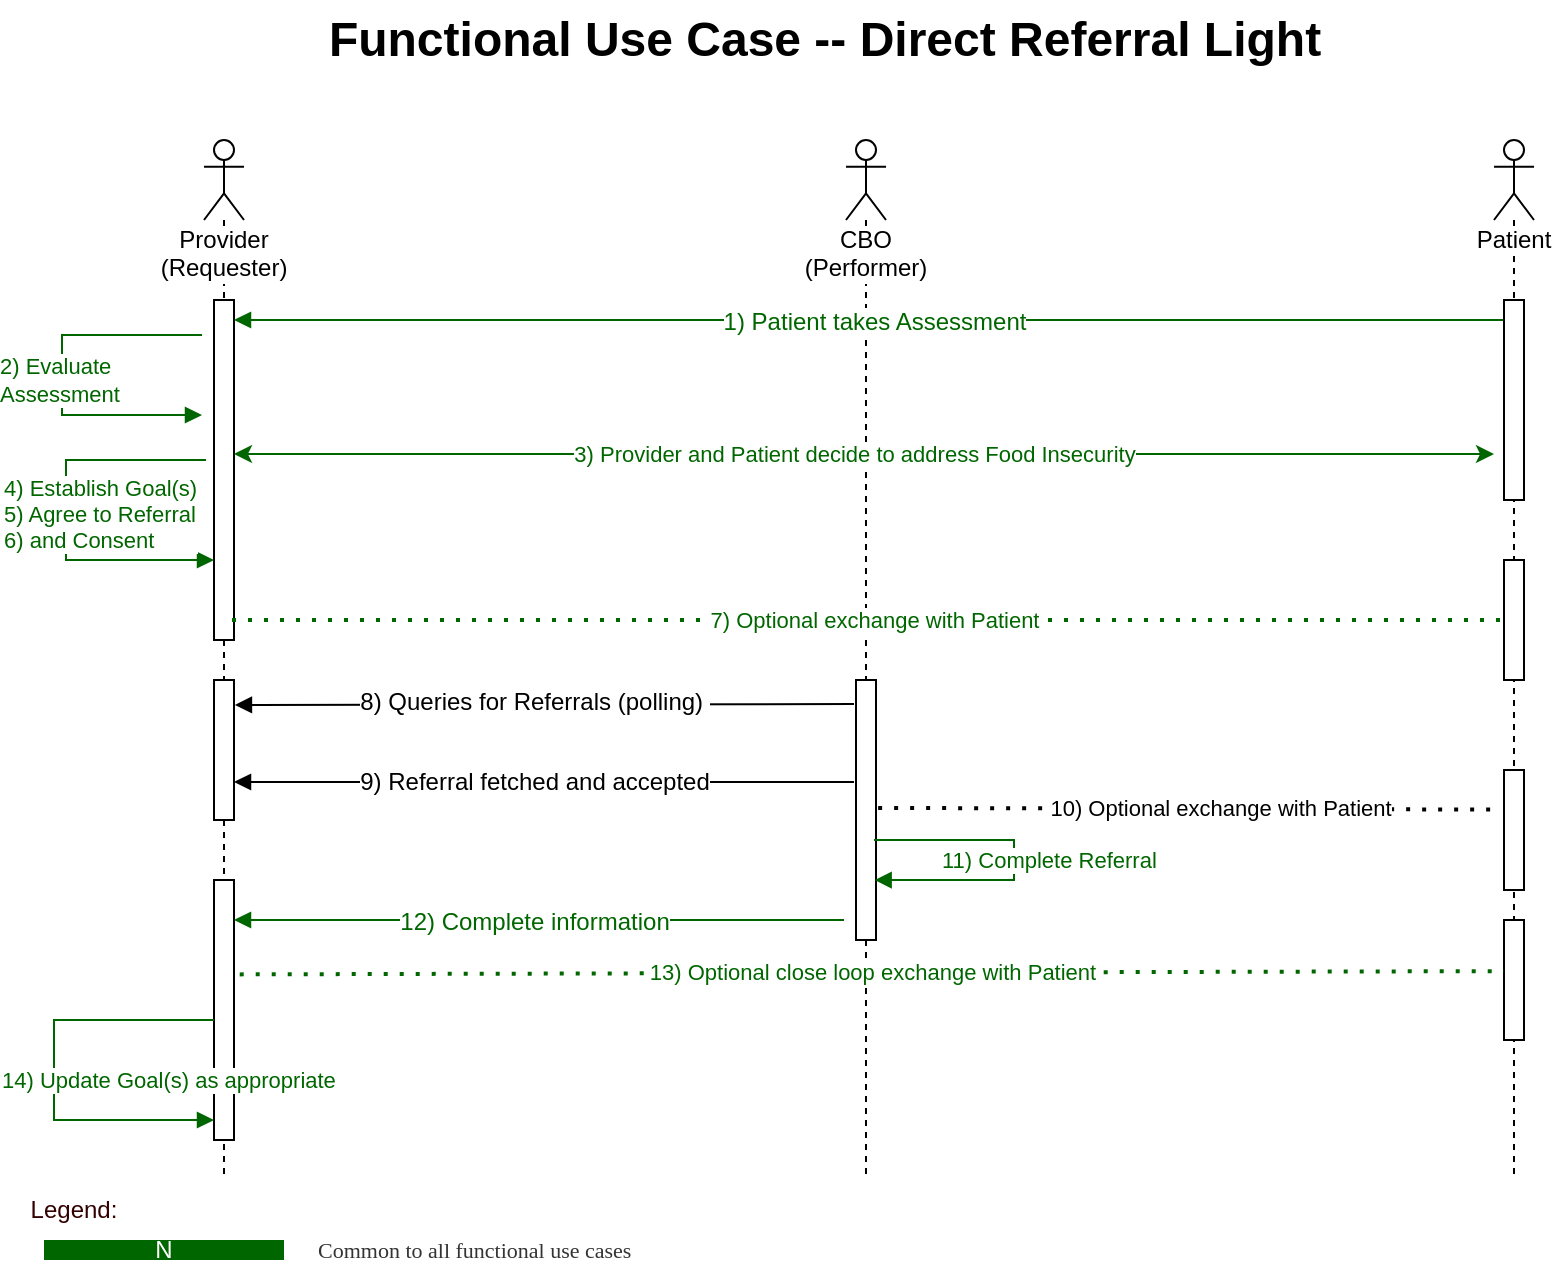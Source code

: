 <mxfile version="20.3.0" type="device" pages="7"><diagram name="Msg DME w Int" id="o13VqyM-YGy9et0jzcdD"><mxGraphModel dx="842" dy="1012" grid="1" gridSize="10" guides="1" tooltips="1" connect="1" arrows="1" fold="1" page="1" pageScale="1" pageWidth="1100" pageHeight="850" background="none" math="0" shadow="0"><root><mxCell id="q-0Zz30x4GNp7ZxeU6nW-0"/><mxCell id="q-0Zz30x4GNp7ZxeU6nW-1" parent="q-0Zz30x4GNp7ZxeU6nW-0"/><mxCell id="q-0Zz30x4GNp7ZxeU6nW-2" value="&lt;div&gt;Provider&lt;/div&gt;&lt;div&gt;(Requester)&lt;/div&gt;" style="shape=umlLifeline;participant=umlActor;perimeter=lifelinePerimeter;whiteSpace=wrap;html=1;container=1;collapsible=0;recursiveResize=0;verticalAlign=top;spacingTop=36;labelBackgroundColor=#ffffff;outlineConnect=0;align=center;" parent="q-0Zz30x4GNp7ZxeU6nW-1" vertex="1"><mxGeometry x="115" y="80" width="20" height="520" as="geometry"/></mxCell><mxCell id="yzFRQPf0tUXXA_0noDJs-15" value="" style="html=1;points=[];perimeter=orthogonalPerimeter;" parent="q-0Zz30x4GNp7ZxeU6nW-2" vertex="1"><mxGeometry x="5" y="270" width="10" height="70" as="geometry"/></mxCell><mxCell id="tNLKJ-5thzT5PwZKowJx-0" value="" style="html=1;points=[];perimeter=orthogonalPerimeter;" parent="q-0Zz30x4GNp7ZxeU6nW-2" vertex="1"><mxGeometry x="5" y="370" width="10" height="130" as="geometry"/></mxCell><mxCell id="q-0Zz30x4GNp7ZxeU6nW-7" value="CBO&lt;br&gt;(Performer)" style="shape=umlLifeline;participant=umlActor;perimeter=lifelinePerimeter;whiteSpace=wrap;html=1;container=1;collapsible=0;recursiveResize=0;verticalAlign=top;spacingTop=36;labelBackgroundColor=#ffffff;outlineConnect=0;" parent="q-0Zz30x4GNp7ZxeU6nW-1" vertex="1"><mxGeometry x="436" y="80" width="20" height="520" as="geometry"/></mxCell><mxCell id="q-0Zz30x4GNp7ZxeU6nW-10" value="" style="html=1;points=[];perimeter=orthogonalPerimeter;" parent="q-0Zz30x4GNp7ZxeU6nW-7" vertex="1"><mxGeometry x="5" y="270" width="10" height="130" as="geometry"/></mxCell><mxCell id="q-0Zz30x4GNp7ZxeU6nW-16" value="Functional Use Case -- Direct Referral Light" style="text;strokeColor=none;fillColor=none;html=1;fontSize=24;fontStyle=1;verticalAlign=middle;align=center;" parent="q-0Zz30x4GNp7ZxeU6nW-1" vertex="1"><mxGeometry x="160" y="10" width="530" height="40" as="geometry"/></mxCell><mxCell id="xFz8H5suh5l660ZsNpI4-0" value="2) Evaluate &lt;br&gt;Assessment" style="edgeStyle=orthogonalEdgeStyle;html=1;align=left;spacingLeft=2;endArrow=block;rounded=0;strokeColor=#006600;fontColor=#006600;" parent="q-0Zz30x4GNp7ZxeU6nW-1" edge="1"><mxGeometry x="0.028" y="-35" relative="1" as="geometry"><mxPoint x="114" y="177.5" as="sourcePoint"/><Array as="points"><mxPoint x="44" y="177.5"/><mxPoint x="44" y="217.5"/><mxPoint x="114" y="217.5"/></Array><mxPoint x="114" y="217.5" as="targetPoint"/><mxPoint as="offset"/></mxGeometry></mxCell><mxCell id="yzFRQPf0tUXXA_0noDJs-7" value="" style="html=1;points=[];perimeter=orthogonalPerimeter;" parent="q-0Zz30x4GNp7ZxeU6nW-1" vertex="1"><mxGeometry x="120" y="160" width="10" height="170" as="geometry"/></mxCell><mxCell id="q-0Zz30x4GNp7ZxeU6nW-4" value="&lt;span style=&quot;font-size: 12px&quot;&gt;1) Patient takes Assessment&lt;br&gt;&lt;/span&gt;" style="html=1;verticalAlign=bottom;endArrow=block;strokeColor=#006600;fontColor=#006600;" parent="q-0Zz30x4GNp7ZxeU6nW-1" source="umNS7VwYGfUQvNDRB3ZT-0" edge="1"><mxGeometry x="-0.001" y="10" width="80" relative="1" as="geometry"><mxPoint x="133" y="170" as="sourcePoint"/><mxPoint x="130" y="170" as="targetPoint"/><mxPoint as="offset"/></mxGeometry></mxCell><mxCell id="yzFRQPf0tUXXA_0noDJs-17" value="&lt;span style=&quot;font-size: 12px&quot;&gt;8) Queries for Referrals (polling)&amp;nbsp;&lt;br&gt;&lt;/span&gt;" style="html=1;verticalAlign=bottom;endArrow=block;fontColor=#000000;strokeColor=#000000;entryX=1.047;entryY=0.178;entryDx=0;entryDy=0;entryPerimeter=0;" parent="q-0Zz30x4GNp7ZxeU6nW-1" target="yzFRQPf0tUXXA_0noDJs-15" edge="1"><mxGeometry x="0.034" y="8" width="80" relative="1" as="geometry"><mxPoint x="440" y="362" as="sourcePoint"/><mxPoint x="180" y="380" as="targetPoint"/><mxPoint as="offset"/><Array as="points"/></mxGeometry></mxCell><mxCell id="yzFRQPf0tUXXA_0noDJs-34" value="&lt;span style=&quot;font-size: 12px&quot;&gt;9) Referral f&lt;/span&gt;&lt;span style=&quot;font-size: 12px;&quot;&gt;etched&amp;nbsp;&lt;/span&gt;&lt;span style=&quot;font-size: 12px;&quot;&gt;and accepted&lt;/span&gt;&lt;span style=&quot;font-size: 12px&quot;&gt;&lt;br&gt;&lt;/span&gt;" style="html=1;verticalAlign=bottom;endArrow=block;fontColor=#000000;strokeColor=#000000;" parent="q-0Zz30x4GNp7ZxeU6nW-1" edge="1"><mxGeometry x="0.032" y="9" width="80" relative="1" as="geometry"><mxPoint x="440" y="401" as="sourcePoint"/><mxPoint x="130" y="401" as="targetPoint"/><mxPoint as="offset"/><Array as="points"/></mxGeometry></mxCell><mxCell id="yzFRQPf0tUXXA_0noDJs-51" value="&lt;font style=&quot;font-size: 12px&quot;&gt;12) Complete information&lt;/font&gt;" style="html=1;verticalAlign=bottom;endArrow=block;startArrow=none;strokeColor=#006600;fontColor=#006600;" parent="q-0Zz30x4GNp7ZxeU6nW-1" edge="1"><mxGeometry x="0.016" y="10" width="80" relative="1" as="geometry"><mxPoint x="435" y="470" as="sourcePoint"/><mxPoint x="130" y="470" as="targetPoint"/><mxPoint as="offset"/><Array as="points"><mxPoint x="365" y="470"/></Array></mxGeometry></mxCell><mxCell id="yzFRQPf0tUXXA_0noDJs-59" value="14) Update Goal(s) as appropriate" style="edgeStyle=orthogonalEdgeStyle;html=1;align=left;spacingLeft=2;endArrow=block;rounded=0;strokeColor=#006600;fontColor=#006600;" parent="q-0Zz30x4GNp7ZxeU6nW-1" edge="1"><mxGeometry x="0.048" y="-30" relative="1" as="geometry"><mxPoint x="120" y="520" as="sourcePoint"/><Array as="points"><mxPoint x="40" y="520"/><mxPoint x="40" y="570"/></Array><mxPoint x="120" y="570" as="targetPoint"/><mxPoint as="offset"/></mxGeometry></mxCell><mxCell id="q1_0MF8--UFvRciSANsd-1" value="11) Complete Referral" style="edgeStyle=orthogonalEdgeStyle;html=1;align=left;spacingLeft=2;endArrow=block;rounded=0;entryX=0.933;entryY=0.167;entryDx=0;entryDy=0;entryPerimeter=0;strokeColor=#006600;fontColor=#006600;" parent="q-0Zz30x4GNp7ZxeU6nW-1" edge="1"><mxGeometry x="-0.629" y="-10" relative="1" as="geometry"><mxPoint x="450" y="430" as="sourcePoint"/><Array as="points"><mxPoint x="520" y="430"/><mxPoint x="520" y="450"/></Array><mxPoint x="450.33" y="450.02" as="targetPoint"/><mxPoint as="offset"/></mxGeometry></mxCell><mxCell id="umNS7VwYGfUQvNDRB3ZT-0" value="Patient" style="shape=umlLifeline;participant=umlActor;perimeter=lifelinePerimeter;whiteSpace=wrap;html=1;container=1;collapsible=0;recursiveResize=0;verticalAlign=top;spacingTop=36;labelBackgroundColor=#ffffff;outlineConnect=0;" parent="q-0Zz30x4GNp7ZxeU6nW-1" vertex="1"><mxGeometry x="760" y="80" width="20" height="520" as="geometry"/></mxCell><mxCell id="umNS7VwYGfUQvNDRB3ZT-21" value="" style="html=1;points=[];perimeter=orthogonalPerimeter;" parent="umNS7VwYGfUQvNDRB3ZT-0" vertex="1"><mxGeometry x="5" y="210" width="10" height="60" as="geometry"/></mxCell><mxCell id="umNS7VwYGfUQvNDRB3ZT-23" value="" style="html=1;points=[];perimeter=orthogonalPerimeter;" parent="umNS7VwYGfUQvNDRB3ZT-0" vertex="1"><mxGeometry x="5" y="390" width="10" height="60" as="geometry"/></mxCell><mxCell id="umNS7VwYGfUQvNDRB3ZT-25" value="" style="html=1;points=[];perimeter=orthogonalPerimeter;" parent="umNS7VwYGfUQvNDRB3ZT-0" vertex="1"><mxGeometry x="5" y="315" width="10" height="60" as="geometry"/></mxCell><mxCell id="umNS7VwYGfUQvNDRB3ZT-5" value="" style="html=1;points=[];perimeter=orthogonalPerimeter;" parent="q-0Zz30x4GNp7ZxeU6nW-1" vertex="1"><mxGeometry x="765" y="160" width="10" height="100" as="geometry"/></mxCell><mxCell id="umNS7VwYGfUQvNDRB3ZT-10" value="4) Establish Goal(s)&lt;br&gt;5) Agree to Referral&lt;br&gt;6) and Consent" style="edgeStyle=orthogonalEdgeStyle;html=1;align=left;spacingLeft=2;endArrow=block;rounded=0;strokeColor=#006600;fontColor=#006600;" parent="q-0Zz30x4GNp7ZxeU6nW-1" edge="1"><mxGeometry y="-35" relative="1" as="geometry"><mxPoint x="116" y="240" as="sourcePoint"/><Array as="points"><mxPoint x="46" y="240"/><mxPoint x="46" y="290"/><mxPoint x="120" y="290"/></Array><mxPoint x="120" y="290" as="targetPoint"/><mxPoint as="offset"/></mxGeometry></mxCell><mxCell id="umNS7VwYGfUQvNDRB3ZT-14" value="3) Provider and Patient decide to address Food Insecurity" style="endArrow=classic;startArrow=classic;html=1;rounded=0;strokeColor=#006600;fontColor=#006600;" parent="q-0Zz30x4GNp7ZxeU6nW-1" edge="1"><mxGeometry x="-0.016" width="50" height="50" relative="1" as="geometry"><mxPoint x="130" y="237" as="sourcePoint"/><mxPoint x="760" y="237" as="targetPoint"/><Array as="points"/><mxPoint as="offset"/></mxGeometry></mxCell><mxCell id="umNS7VwYGfUQvNDRB3ZT-19" value="7) Optional exchange with Patient" style="endArrow=none;dashed=1;html=1;dashPattern=1 3;strokeWidth=2;rounded=0;strokeColor=#006600;fontColor=#006600;" parent="q-0Zz30x4GNp7ZxeU6nW-1" edge="1"><mxGeometry x="0.004" width="50" height="50" relative="1" as="geometry"><mxPoint x="129" y="320" as="sourcePoint"/><mxPoint x="768.5" y="320" as="targetPoint"/><mxPoint as="offset"/></mxGeometry></mxCell><mxCell id="umNS7VwYGfUQvNDRB3ZT-20" value="13) Optional close loop exchange with Patient" style="endArrow=none;dashed=1;html=1;dashPattern=1 3;strokeWidth=2;rounded=0;strokeColor=#006600;fontColor=#006600;exitX=1.286;exitY=0.363;exitDx=0;exitDy=0;exitPerimeter=0;entryX=-0.002;entryY=0.426;entryDx=0;entryDy=0;entryPerimeter=0;" parent="q-0Zz30x4GNp7ZxeU6nW-1" source="tNLKJ-5thzT5PwZKowJx-0" target="umNS7VwYGfUQvNDRB3ZT-23" edge="1"><mxGeometry width="50" height="50" relative="1" as="geometry"><mxPoint x="140" y="500" as="sourcePoint"/><mxPoint x="760" y="497" as="targetPoint"/></mxGeometry></mxCell><mxCell id="umNS7VwYGfUQvNDRB3ZT-26" value="10) Optional exchange with Patient" style="endArrow=none;dashed=1;html=1;dashPattern=1 3;strokeWidth=2;rounded=0;fontColor=#000000;strokeColor=#000000;entryX=-0.16;entryY=0.33;entryDx=0;entryDy=0;entryPerimeter=0;exitX=1.107;exitY=0.492;exitDx=0;exitDy=0;exitPerimeter=0;" parent="q-0Zz30x4GNp7ZxeU6nW-1" source="q-0Zz30x4GNp7ZxeU6nW-10" target="umNS7VwYGfUQvNDRB3ZT-25" edge="1"><mxGeometry x="0.094" width="50" height="50" relative="1" as="geometry"><mxPoint x="470" y="410" as="sourcePoint"/><mxPoint x="760" y="415" as="targetPoint"/><Array as="points"/><mxPoint as="offset"/></mxGeometry></mxCell><mxCell id="YuYjRjJZd9xdPgx_Vq6d-1" value="&lt;span style=&quot;font-size: 9pt; line-height: 115%;&quot; lang=&quot;EN&quot;&gt;N&lt;/span&gt;" style="rounded=0;whiteSpace=wrap;html=1;strokeColor=#66000;fillColor=#006600;fontColor=#FFFFFF;" parent="q-0Zz30x4GNp7ZxeU6nW-1" vertex="1"><mxGeometry x="35" y="630" width="120" height="10" as="geometry"/></mxCell><mxCell id="YuYjRjJZd9xdPgx_Vq6d-2" value="Text" style="text;html=1;strokeColor=none;fillColor=none;align=center;verticalAlign=middle;whiteSpace=wrap;rounded=0;fontColor=#FFFFFF;" parent="q-0Zz30x4GNp7ZxeU6nW-1" vertex="1"><mxGeometry x="130" y="520" width="60" height="30" as="geometry"/></mxCell><mxCell id="YuYjRjJZd9xdPgx_Vq6d-3" value="Legend:" style="text;html=1;strokeColor=none;fillColor=none;align=center;verticalAlign=middle;whiteSpace=wrap;rounded=0;fontColor=#330000;" parent="q-0Zz30x4GNp7ZxeU6nW-1" vertex="1"><mxGeometry x="20" y="600" width="60" height="30" as="geometry"/></mxCell><mxCell id="iO5LrL_m3OmH2irtjsvz-0" value="&lt;span style=&quot;color: rgb(51, 51, 51); font-family: verdana; background-color: rgb(255, 255, 255); font-size: 11px;&quot;&gt;Common to all functional use cases&lt;/span&gt;" style="text;html=1;strokeColor=none;fillColor=none;align=left;verticalAlign=middle;whiteSpace=wrap;rounded=0;fontSize=11;" parent="q-0Zz30x4GNp7ZxeU6nW-1" vertex="1"><mxGeometry x="170" y="630" width="210" height="10" as="geometry"/></mxCell></root></mxGraphModel></diagram><diagram name="Msg DME Orders" id="FKNyMk-Ry-CAGWlKUuON"><mxGraphModel dx="2062" dy="1155" grid="1" gridSize="10" guides="1" tooltips="1" connect="1" arrows="1" fold="1" page="1" pageScale="1" pageWidth="1100" pageHeight="850" background="none" math="0" shadow="0"><root><mxCell id="Jh6G--hu5eTNjkCwxlZ0-0"/><mxCell id="Jh6G--hu5eTNjkCwxlZ0-1" parent="Jh6G--hu5eTNjkCwxlZ0-0"/><mxCell id="A3xCP1QDHlChLO6Ih4bv-0" value="Business&lt;br&gt;Process" style="edgeStyle=orthogonalEdgeStyle;html=1;align=left;spacingLeft=2;endArrow=block;rounded=0;exitX=0.6;exitY=0.441;exitDx=0;exitDy=0;exitPerimeter=0;" parent="Jh6G--hu5eTNjkCwxlZ0-1" edge="1"><mxGeometry x="-0.078" y="-9" relative="1" as="geometry"><mxPoint x="125" y="404.24" as="sourcePoint"/><Array as="points"><mxPoint x="125" y="400"/><mxPoint x="60" y="400"/><mxPoint x="60" y="427"/></Array><mxPoint x="114" y="427" as="targetPoint"/><mxPoint x="9" y="-9" as="offset"/></mxGeometry></mxCell><mxCell id="Jh6G--hu5eTNjkCwxlZ0-2" value="&lt;div&gt;EHR&lt;/div&gt;" style="shape=umlLifeline;participant=umlActor;perimeter=lifelinePerimeter;whiteSpace=wrap;html=1;container=1;collapsible=0;recursiveResize=0;verticalAlign=top;spacingTop=36;labelBackgroundColor=#ffffff;outlineConnect=0;align=center;" parent="Jh6G--hu5eTNjkCwxlZ0-1" vertex="1"><mxGeometry x="110" y="80" width="20" height="419" as="geometry"/></mxCell><mxCell id="Jh6G--hu5eTNjkCwxlZ0-3" value="" style="html=1;points=[];perimeter=orthogonalPerimeter;" parent="Jh6G--hu5eTNjkCwxlZ0-2" vertex="1"><mxGeometry x="5" y="80" width="10" height="80" as="geometry"/></mxCell><mxCell id="Jh6G--hu5eTNjkCwxlZ0-4" value="&lt;span style=&quot;font-size: 12px&quot;&gt;New Order Message&lt;br&gt;&lt;/span&gt;" style="html=1;verticalAlign=bottom;endArrow=block;" parent="Jh6G--hu5eTNjkCwxlZ0-2" edge="1"><mxGeometry x="-0.018" width="80" relative="1" as="geometry"><mxPoint x="17" y="94" as="sourcePoint"/><mxPoint x="326.5" y="94" as="targetPoint"/><mxPoint as="offset"/><Array as="points"><mxPoint x="169" y="94"/></Array></mxGeometry></mxCell><mxCell id="Jh6G--hu5eTNjkCwxlZ0-5" value="" style="html=1;points=[];perimeter=orthogonalPerimeter;" parent="Jh6G--hu5eTNjkCwxlZ0-2" vertex="1"><mxGeometry x="5" y="232" width="10" height="45" as="geometry"/></mxCell><mxCell id="Jh6G--hu5eTNjkCwxlZ0-6" value="" style="html=1;points=[];perimeter=orthogonalPerimeter;" parent="Jh6G--hu5eTNjkCwxlZ0-2" vertex="1"><mxGeometry x="5" y="320" width="10" height="87" as="geometry"/></mxCell><mxCell id="Jh6G--hu5eTNjkCwxlZ0-11" value="Supplier" style="shape=umlLifeline;participant=umlActor;perimeter=lifelinePerimeter;whiteSpace=wrap;html=1;container=1;collapsible=0;recursiveResize=0;verticalAlign=top;spacingTop=36;labelBackgroundColor=#ffffff;outlineConnect=0;" parent="Jh6G--hu5eTNjkCwxlZ0-1" vertex="1"><mxGeometry x="430" y="80" width="20" height="419" as="geometry"/></mxCell><mxCell id="Jh6G--hu5eTNjkCwxlZ0-12" value="" style="html=1;points=[];perimeter=orthogonalPerimeter;" parent="Jh6G--hu5eTNjkCwxlZ0-11" vertex="1"><mxGeometry x="5" y="200" width="10" height="74" as="geometry"/></mxCell><mxCell id="Jh6G--hu5eTNjkCwxlZ0-13" value="" style="html=1;points=[];perimeter=orthogonalPerimeter;" parent="Jh6G--hu5eTNjkCwxlZ0-11" vertex="1"><mxGeometry x="5" y="80" width="10" height="80" as="geometry"/></mxCell><mxCell id="Jh6G--hu5eTNjkCwxlZ0-14" value="" style="html=1;points=[];perimeter=orthogonalPerimeter;" parent="Jh6G--hu5eTNjkCwxlZ0-11" vertex="1"><mxGeometry x="5" y="319" width="10" height="86" as="geometry"/></mxCell><mxCell id="Jh6G--hu5eTNjkCwxlZ0-15" value="Business Process" style="edgeStyle=orthogonalEdgeStyle;html=1;align=left;spacingLeft=2;endArrow=block;rounded=0;entryX=1.34;entryY=0.357;entryDx=0;entryDy=0;entryPerimeter=0;" parent="Jh6G--hu5eTNjkCwxlZ0-11" target="Jh6G--hu5eTNjkCwxlZ0-12" edge="1"><mxGeometry x="-0.006" y="-60" relative="1" as="geometry"><mxPoint x="9.5" y="200" as="sourcePoint"/><Array as="points"><mxPoint x="90" y="200"/><mxPoint x="90" y="226"/></Array><mxPoint x="23" y="160" as="targetPoint"/><mxPoint as="offset"/></mxGeometry></mxCell><mxCell id="Jh6G--hu5eTNjkCwxlZ0-16" value="DME Orders (messaging)" style="text;strokeColor=none;fillColor=none;html=1;fontSize=24;fontStyle=1;verticalAlign=middle;align=center;" parent="Jh6G--hu5eTNjkCwxlZ0-1" vertex="1"><mxGeometry x="210" y="30" width="100" height="40" as="geometry"/></mxCell><mxCell id="Jh6G--hu5eTNjkCwxlZ0-17" value="&lt;font style=&quot;font-size: 12px&quot;&gt;Acknowledgement (Sync Response)&lt;/font&gt;" style="html=1;verticalAlign=bottom;endArrow=block;" parent="Jh6G--hu5eTNjkCwxlZ0-1" edge="1"><mxGeometry x="-0.127" width="80" relative="1" as="geometry"><mxPoint x="435" y="200" as="sourcePoint"/><mxPoint x="125" y="200" as="targetPoint"/><mxPoint as="offset"/><Array as="points"><mxPoint x="375" y="200"/></Array></mxGeometry></mxCell><mxCell id="Jh6G--hu5eTNjkCwxlZ0-21" style="edgeStyle=orthogonalEdgeStyle;rounded=0;orthogonalLoop=1;jettySize=auto;html=1;" parent="Jh6G--hu5eTNjkCwxlZ0-1" edge="1"><mxGeometry relative="1" as="geometry"><mxPoint x="125" y="320.29" as="targetPoint"/><Array as="points"><mxPoint x="350" y="320.29"/><mxPoint x="350" y="320.29"/></Array><mxPoint x="435" y="320.29" as="sourcePoint"/></mxGeometry></mxCell><mxCell id="Jh6G--hu5eTNjkCwxlZ0-22" value="Order response or update" style="text;html=1;align=center;verticalAlign=middle;resizable=0;points=[];labelBackgroundColor=#ffffff;" parent="Jh6G--hu5eTNjkCwxlZ0-21" vertex="1" connectable="0"><mxGeometry x="0.325" y="-1" relative="1" as="geometry"><mxPoint x="41" y="-8.02" as="offset"/></mxGeometry></mxCell><mxCell id="Jh6G--hu5eTNjkCwxlZ0-25" value="" style="html=1;verticalAlign=bottom;endArrow=block;" parent="Jh6G--hu5eTNjkCwxlZ0-1" edge="1"><mxGeometry x="0.034" y="-50" width="80" relative="1" as="geometry"><mxPoint x="124" y="352" as="sourcePoint"/><mxPoint x="437.5" y="352" as="targetPoint"/><mxPoint as="offset"/><Array as="points"><mxPoint x="278" y="352"/></Array></mxGeometry></mxCell><mxCell id="Jh6G--hu5eTNjkCwxlZ0-26" value="Acknowledgement (Sync)" style="text;html=1;align=center;verticalAlign=middle;resizable=0;points=[];labelBackgroundColor=#ffffff;" parent="Jh6G--hu5eTNjkCwxlZ0-25" vertex="1" connectable="0"><mxGeometry x="-0.082" y="-5" relative="1" as="geometry"><mxPoint y="-15" as="offset"/></mxGeometry></mxCell><mxCell id="Jh6G--hu5eTNjkCwxlZ0-37" value="&lt;span style=&quot;font-size: 12px&quot;&gt;Order update&lt;br&gt;&lt;/span&gt;" style="html=1;verticalAlign=bottom;endArrow=block;" parent="Jh6G--hu5eTNjkCwxlZ0-1" edge="1"><mxGeometry x="-0.018" width="80" relative="1" as="geometry"><mxPoint x="125.5" y="434" as="sourcePoint"/><mxPoint x="435" y="434" as="targetPoint"/><mxPoint as="offset"/><Array as="points"><mxPoint x="277.5" y="434"/></Array></mxGeometry></mxCell><mxCell id="Jh6G--hu5eTNjkCwxlZ0-38" value="&lt;font style=&quot;font-size: 12px&quot;&gt;Acknowledgement (Sync Response)&lt;/font&gt;" style="html=1;verticalAlign=bottom;endArrow=block;" parent="Jh6G--hu5eTNjkCwxlZ0-1" edge="1"><mxGeometry x="-0.127" width="80" relative="1" as="geometry"><mxPoint x="435.5" y="455" as="sourcePoint"/><mxPoint x="125.5" y="455" as="targetPoint"/><mxPoint as="offset"/><Array as="points"><mxPoint x="375.5" y="455"/></Array></mxGeometry></mxCell></root></mxGraphModel></diagram><diagram id="gLULKpEim6t20nJuBvQY" name="FHIR DME w Int"><mxGraphModel dx="2062" dy="1155" grid="1" gridSize="10" guides="1" tooltips="1" connect="1" arrows="1" fold="1" page="1" pageScale="1" pageWidth="1100" pageHeight="850" background="none" math="0" shadow="0"><root><mxCell id="0"/><mxCell id="1" parent="0"/><mxCell id="iEW9jCHMXrF5C3oe55l6-1" value="&lt;div&gt;EHR&lt;/div&gt;" style="shape=umlLifeline;participant=umlActor;perimeter=lifelinePerimeter;whiteSpace=wrap;html=1;container=1;collapsible=0;recursiveResize=0;verticalAlign=top;spacingTop=36;labelBackgroundColor=#ffffff;outlineConnect=0;align=center;" parent="1" vertex="1"><mxGeometry x="110" y="80" width="20" height="520" as="geometry"/></mxCell><mxCell id="iEW9jCHMXrF5C3oe55l6-4" value="" style="html=1;points=[];perimeter=orthogonalPerimeter;" parent="iEW9jCHMXrF5C3oe55l6-1" vertex="1"><mxGeometry x="5" y="90" width="10" height="120" as="geometry"/></mxCell><mxCell id="iEW9jCHMXrF5C3oe55l6-6" value="&lt;font style=&quot;font-size: 12px&quot;&gt;Create new Task resource&lt;/font&gt;" style="html=1;verticalAlign=bottom;endArrow=block;" parent="iEW9jCHMXrF5C3oe55l6-1" edge="1"><mxGeometry x="-0.018" y="4" width="80" relative="1" as="geometry"><mxPoint x="18" y="94" as="sourcePoint"/><mxPoint x="327.5" y="94" as="targetPoint"/><mxPoint as="offset"/></mxGeometry></mxCell><mxCell id="iEW9jCHMXrF5C3oe55l6-29" value="" style="html=1;points=[];perimeter=orthogonalPerimeter;" parent="iEW9jCHMXrF5C3oe55l6-1" vertex="1"><mxGeometry x="5" y="290" width="10" height="70" as="geometry"/></mxCell><mxCell id="iEW9jCHMXrF5C3oe55l6-32" value="" style="html=1;points=[];perimeter=orthogonalPerimeter;" parent="iEW9jCHMXrF5C3oe55l6-1" vertex="1"><mxGeometry x="5" y="392" width="10" height="98" as="geometry"/></mxCell><mxCell id="iEW9jCHMXrF5C3oe55l6-2" value="Intermediary" style="shape=umlLifeline;participant=umlActor;perimeter=lifelinePerimeter;whiteSpace=wrap;html=1;container=1;collapsible=0;recursiveResize=0;verticalAlign=top;spacingTop=36;labelBackgroundColor=#ffffff;outlineConnect=0;" parent="1" vertex="1"><mxGeometry x="430" y="80" width="20" height="520" as="geometry"/></mxCell><mxCell id="iEW9jCHMXrF5C3oe55l6-5" value="" style="html=1;points=[];perimeter=orthogonalPerimeter;" parent="iEW9jCHMXrF5C3oe55l6-2" vertex="1"><mxGeometry x="5" y="90" width="10" height="119" as="geometry"/></mxCell><mxCell id="iEW9jCHMXrF5C3oe55l6-20" value="" style="html=1;points=[];perimeter=orthogonalPerimeter;" parent="iEW9jCHMXrF5C3oe55l6-2" vertex="1"><mxGeometry x="5" y="403" width="10" height="87" as="geometry"/></mxCell><mxCell id="iEW9jCHMXrF5C3oe55l6-25" value="" style="html=1;points=[];perimeter=orthogonalPerimeter;" parent="iEW9jCHMXrF5C3oe55l6-2" vertex="1"><mxGeometry x="6" y="263" width="10" height="97" as="geometry"/></mxCell><mxCell id="iEW9jCHMXrF5C3oe55l6-3" value="Supplier" style="shape=umlLifeline;participant=umlActor;perimeter=lifelinePerimeter;whiteSpace=wrap;html=1;container=1;collapsible=0;recursiveResize=0;verticalAlign=top;spacingTop=36;labelBackgroundColor=#ffffff;outlineConnect=0;" parent="1" vertex="1"><mxGeometry x="750" y="80" width="20" height="520" as="geometry"/></mxCell><mxCell id="iEW9jCHMXrF5C3oe55l6-13" value="" style="html=1;points=[];perimeter=orthogonalPerimeter;" parent="iEW9jCHMXrF5C3oe55l6-3" vertex="1"><mxGeometry x="5" y="226" width="10" height="134" as="geometry"/></mxCell><mxCell id="iEW9jCHMXrF5C3oe55l6-14" value="Business&lt;br&gt;Process" style="edgeStyle=orthogonalEdgeStyle;html=1;align=left;spacingLeft=2;endArrow=block;rounded=0;" parent="iEW9jCHMXrF5C3oe55l6-3" edge="1"><mxGeometry x="-0.006" y="-60" relative="1" as="geometry"><mxPoint x="9" y="226" as="sourcePoint"/><Array as="points"><mxPoint x="80" y="226"/><mxPoint x="80" y="253"/></Array><mxPoint x="17" y="253" as="targetPoint"/><mxPoint as="offset"/></mxGeometry></mxCell><mxCell id="iEW9jCHMXrF5C3oe55l6-15" value="" style="html=1;points=[];perimeter=orthogonalPerimeter;" parent="iEW9jCHMXrF5C3oe55l6-3" vertex="1"><mxGeometry x="5" y="100" width="10" height="108" as="geometry"/></mxCell><mxCell id="iEW9jCHMXrF5C3oe55l6-18" value="" style="html=1;points=[];perimeter=orthogonalPerimeter;" parent="iEW9jCHMXrF5C3oe55l6-3" vertex="1"><mxGeometry x="5" y="397" width="10" height="94" as="geometry"/></mxCell><mxCell id="iEW9jCHMXrF5C3oe55l6-7" value="DME Ordering With Intermediary" style="text;strokeColor=none;fillColor=none;html=1;fontSize=24;fontStyle=1;verticalAlign=middle;align=center;" parent="1" vertex="1"><mxGeometry x="160" y="10" width="100" height="40" as="geometry"/></mxCell><mxCell id="iEW9jCHMXrF5C3oe55l6-9" value="&lt;span style=&quot;font-size: 12px&quot;&gt;Get Device/Service/Med request&lt;/span&gt;&lt;br style=&quot;font-size: 12px&quot;&gt;&lt;span style=&quot;font-size: 12px&quot;&gt;&amp;nbsp;and relevant resources&lt;/span&gt;" style="html=1;verticalAlign=bottom;endArrow=block;" parent="1" edge="1"><mxGeometry x="-0.064" width="80" relative="1" as="geometry"><mxPoint x="756" y="274" as="sourcePoint"/><mxPoint x="446" y="274" as="targetPoint"/><mxPoint as="offset"/><Array as="points"><mxPoint x="696" y="274"/></Array></mxGeometry></mxCell><mxCell id="iEW9jCHMXrF5C3oe55l6-10" value="&lt;font style=&quot;font-size: 12px&quot;&gt;Get Device/Service/Med request&lt;br&gt;&amp;nbsp;and relevant resources&lt;/font&gt;" style="html=1;verticalAlign=bottom;endArrow=block;" parent="1" edge="1"><mxGeometry x="-0.127" width="80" relative="1" as="geometry"><mxPoint x="434" y="274" as="sourcePoint"/><mxPoint x="124" y="274" as="targetPoint"/><mxPoint as="offset"/><Array as="points"><mxPoint x="374" y="274"/></Array></mxGeometry></mxCell><mxCell id="iEW9jCHMXrF5C3oe55l6-27" value="" style="edgeStyle=orthogonalEdgeStyle;rounded=0;orthogonalLoop=1;jettySize=auto;html=1;exitX=0.4;exitY=0.163;exitDx=0;exitDy=0;exitPerimeter=0;" parent="1" edge="1"><mxGeometry relative="1" as="geometry"><mxPoint x="436" y="382.04" as="sourcePoint"/><mxPoint x="126" y="381" as="targetPoint"/><Array as="points"><mxPoint x="436" y="381"/></Array></mxGeometry></mxCell><mxCell id="9bxLb6tHjHwU7dcksBUL-5" value="Notification (Task.id)" style="text;html=1;align=center;verticalAlign=middle;resizable=0;points=[];" parent="iEW9jCHMXrF5C3oe55l6-27" vertex="1" connectable="0"><mxGeometry x="0.119" y="-1" relative="1" as="geometry"><mxPoint x="15.96" y="-11" as="offset"/></mxGeometry></mxCell><mxCell id="iEW9jCHMXrF5C3oe55l6-36" style="edgeStyle=orthogonalEdgeStyle;rounded=0;orthogonalLoop=1;jettySize=auto;html=1;" parent="1" edge="1"><mxGeometry relative="1" as="geometry"><mxPoint x="445" y="373" as="targetPoint"/><Array as="points"><mxPoint x="670" y="373"/><mxPoint x="670" y="373"/></Array><mxPoint x="755" y="373" as="sourcePoint"/></mxGeometry></mxCell><mxCell id="iEW9jCHMXrF5C3oe55l6-39" value="Update Task (status, businessStatus,&lt;br&gt;statusReason, output, etc.)" style="text;html=1;align=center;verticalAlign=middle;resizable=0;points=[];labelBackgroundColor=#ffffff;" parent="iEW9jCHMXrF5C3oe55l6-36" vertex="1" connectable="0"><mxGeometry x="0.325" y="-1" relative="1" as="geometry"><mxPoint x="41" y="-8.02" as="offset"/></mxGeometry></mxCell><mxCell id="iEW9jCHMXrF5C3oe55l6-50" value="" style="html=1;verticalAlign=bottom;endArrow=block;" parent="1" edge="1"><mxGeometry x="0.034" y="-50" width="80" relative="1" as="geometry"><mxPoint x="127" y="398" as="sourcePoint"/><mxPoint x="435.5" y="398" as="targetPoint"/><mxPoint as="offset"/><Array as="points"><mxPoint x="276" y="398"/></Array></mxGeometry></mxCell><mxCell id="iEW9jCHMXrF5C3oe55l6-51" value="Get Task" style="text;html=1;align=center;verticalAlign=middle;resizable=0;points=[];labelBackgroundColor=#ffffff;" parent="iEW9jCHMXrF5C3oe55l6-50" vertex="1" connectable="0"><mxGeometry x="-0.082" y="-5" relative="1" as="geometry"><mxPoint y="-15" as="offset"/></mxGeometry></mxCell><mxCell id="9bxLb6tHjHwU7dcksBUL-1" value="&lt;font style=&quot;font-size: 12px&quot;&gt;Update Task.status = received&lt;/font&gt;" style="html=1;verticalAlign=bottom;endArrow=block;" parent="1" edge="1"><mxGeometry width="80" relative="1" as="geometry"><mxPoint x="755" y="222" as="sourcePoint"/><mxPoint x="445" y="222" as="targetPoint"/><mxPoint as="offset"/><Array as="points"/></mxGeometry></mxCell><mxCell id="9bxLb6tHjHwU7dcksBUL-3" value="&lt;font style=&quot;font-size: 12px&quot;&gt;Notification (Task.id)&lt;/font&gt;" style="html=1;verticalAlign=bottom;endArrow=block;" parent="1" edge="1"><mxGeometry x="-0.127" width="80" relative="1" as="geometry"><mxPoint x="434" y="225" as="sourcePoint"/><mxPoint x="124" y="225" as="targetPoint"/><mxPoint as="offset"/><Array as="points"><mxPoint x="374" y="225"/></Array></mxGeometry></mxCell><mxCell id="9bxLb6tHjHwU7dcksBUL-7" value="" style="html=1;verticalAlign=bottom;endArrow=block;" parent="1" edge="1"><mxGeometry x="0.034" y="-50" width="80" relative="1" as="geometry"><mxPoint x="126" y="241" as="sourcePoint"/><mxPoint x="434.5" y="241" as="targetPoint"/><mxPoint as="offset"/><Array as="points"><mxPoint x="275" y="241"/></Array></mxGeometry></mxCell><mxCell id="9bxLb6tHjHwU7dcksBUL-8" value="Get Task" style="text;html=1;align=center;verticalAlign=middle;resizable=0;points=[];labelBackgroundColor=#ffffff;" parent="9bxLb6tHjHwU7dcksBUL-7" vertex="1" connectable="0"><mxGeometry x="-0.082" y="-5" relative="1" as="geometry"><mxPoint y="-15" as="offset"/></mxGeometry></mxCell><mxCell id="331NCxE75R52KwiKOp5M-3" style="edgeStyle=orthogonalEdgeStyle;rounded=0;orthogonalLoop=1;jettySize=auto;html=1;" parent="1" edge="1"><mxGeometry relative="1" as="geometry"><mxPoint x="445" y="343" as="targetPoint"/><Array as="points"><mxPoint x="670" y="343"/><mxPoint x="670" y="343"/></Array><mxPoint x="755" y="343" as="sourcePoint"/></mxGeometry></mxCell><mxCell id="331NCxE75R52KwiKOp5M-4" value="Get Task to verify currency of order" style="text;html=1;align=center;verticalAlign=middle;resizable=0;points=[];labelBackgroundColor=#ffffff;" parent="331NCxE75R52KwiKOp5M-3" vertex="1" connectable="0"><mxGeometry x="0.325" y="-1" relative="1" as="geometry"><mxPoint x="41" y="-8.02" as="offset"/></mxGeometry></mxCell><mxCell id="HlUHUsnIVzEgDCMi7B-m-1" value="&lt;font style=&quot;font-size: 12px&quot;&gt;Subscribe to newly created Task resource&lt;/font&gt;" style="html=1;verticalAlign=bottom;endArrow=block;" parent="1" edge="1"><mxGeometry x="-0.005" width="80" relative="1" as="geometry"><mxPoint x="126" y="194" as="sourcePoint"/><mxPoint x="435.5" y="194" as="targetPoint"/><mxPoint as="offset"/></mxGeometry></mxCell><mxCell id="DJDTlustu8GqBmqf1u4Q-1" value="" style="html=1;verticalAlign=bottom;endArrow=block;" parent="1" edge="1"><mxGeometry x="0.034" y="-50" width="80" relative="1" as="geometry"><mxPoint x="446" y="180" as="sourcePoint"/><mxPoint x="754.5" y="180" as="targetPoint"/><mxPoint as="offset"/><Array as="points"><mxPoint x="595" y="180"/></Array></mxGeometry></mxCell><mxCell id="DJDTlustu8GqBmqf1u4Q-2" value="Notification (Task.id)" style="text;html=1;align=center;verticalAlign=middle;resizable=0;points=[];labelBackgroundColor=#ffffff;" parent="DJDTlustu8GqBmqf1u4Q-1" vertex="1" connectable="0"><mxGeometry x="-0.082" y="-5" relative="1" as="geometry"><mxPoint y="-15" as="offset"/></mxGeometry></mxCell><mxCell id="t5cGAuy085wDR1dffu0X-1" value="&lt;font style=&quot;font-size: 12px&quot;&gt;Get Task&lt;/font&gt;" style="html=1;verticalAlign=bottom;endArrow=block;entryX=1.1;entryY=0.275;entryDx=0;entryDy=0;entryPerimeter=0;" parent="1" edge="1"><mxGeometry x="0.003" width="80" relative="1" as="geometry"><mxPoint x="755" y="200" as="sourcePoint"/><mxPoint x="446" y="200" as="targetPoint"/><mxPoint as="offset"/><Array as="points"/></mxGeometry></mxCell><mxCell id="t5cGAuy085wDR1dffu0X-3" value="" style="html=1;verticalAlign=bottom;endArrow=block;" parent="1" target="iEW9jCHMXrF5C3oe55l6-1" edge="1"><mxGeometry x="0.034" y="-50" width="80" relative="1" as="geometry"><mxPoint x="435" y="484" as="sourcePoint"/><mxPoint x="434.5" y="484" as="targetPoint"/><mxPoint as="offset"/><Array as="points"><mxPoint x="275" y="484"/></Array></mxGeometry></mxCell><mxCell id="t5cGAuy085wDR1dffu0X-4" value="Get Task to verify currency of order" style="text;html=1;align=center;verticalAlign=middle;resizable=0;points=[];labelBackgroundColor=#ffffff;" parent="t5cGAuy085wDR1dffu0X-3" vertex="1" connectable="0"><mxGeometry x="-0.082" y="-5" relative="1" as="geometry"><mxPoint x="-10" y="-15" as="offset"/></mxGeometry></mxCell><mxCell id="t5cGAuy085wDR1dffu0X-5" value="" style="html=1;verticalAlign=bottom;endArrow=block;" parent="1" edge="1"><mxGeometry x="0.034" y="-50" width="80" relative="1" as="geometry"><mxPoint x="125" y="431" as="sourcePoint"/><mxPoint x="433.5" y="431" as="targetPoint"/><mxPoint as="offset"/><Array as="points"><mxPoint x="274" y="431"/></Array></mxGeometry></mxCell><mxCell id="t5cGAuy085wDR1dffu0X-6" value="Get additional resources from Supplier (if necessary)" style="text;html=1;align=center;verticalAlign=middle;resizable=0;points=[];labelBackgroundColor=#ffffff;" parent="t5cGAuy085wDR1dffu0X-5" vertex="1" connectable="0"><mxGeometry x="-0.082" y="-5" relative="1" as="geometry"><mxPoint x="13" y="-15" as="offset"/></mxGeometry></mxCell><mxCell id="t5cGAuy085wDR1dffu0X-7" value="" style="html=1;verticalAlign=bottom;endArrow=block;entryX=0.4;entryY=0.917;entryDx=0;entryDy=0;entryPerimeter=0;" parent="1" edge="1"><mxGeometry x="0.034" y="-50" width="80" relative="1" as="geometry"><mxPoint x="447" y="434" as="sourcePoint"/><mxPoint x="759" y="433.953" as="targetPoint"/><mxPoint as="offset"/><Array as="points"><mxPoint x="607" y="434"/></Array></mxGeometry></mxCell><mxCell id="t5cGAuy085wDR1dffu0X-8" value="Get additional resources from Supplier (if necessary)" style="text;html=1;align=center;verticalAlign=middle;resizable=0;points=[];labelBackgroundColor=#ffffff;" parent="t5cGAuy085wDR1dffu0X-7" vertex="1" connectable="0"><mxGeometry x="-0.082" y="-5" relative="1" as="geometry"><mxPoint x="10" y="-14" as="offset"/></mxGeometry></mxCell><mxCell id="KrqaogsvSb-dU6W4ye6g-1" value="" style="html=1;verticalAlign=bottom;endArrow=block;" parent="1" edge="1"><mxGeometry x="0.034" y="-50" width="80" relative="1" as="geometry"><mxPoint x="126.5" y="504" as="sourcePoint"/><mxPoint x="435" y="504" as="targetPoint"/><mxPoint as="offset"/><Array as="points"><mxPoint x="275.5" y="504"/></Array></mxGeometry></mxCell><mxCell id="KrqaogsvSb-dU6W4ye6g-2" value="Update Task (status, businessStatus, input, etc.)" style="text;html=1;align=center;verticalAlign=middle;resizable=0;points=[];labelBackgroundColor=#ffffff;" parent="KrqaogsvSb-dU6W4ye6g-1" vertex="1" connectable="0"><mxGeometry x="-0.082" y="-5" relative="1" as="geometry"><mxPoint y="-15" as="offset"/></mxGeometry></mxCell><mxCell id="KrqaogsvSb-dU6W4ye6g-3" value="" style="html=1;verticalAlign=bottom;endArrow=block;" parent="1" edge="1"><mxGeometry x="0.034" y="-50" width="80" relative="1" as="geometry"><mxPoint x="446.5" y="510" as="sourcePoint"/><mxPoint x="755" y="510" as="targetPoint"/><mxPoint as="offset"/><Array as="points"><mxPoint x="595.5" y="510"/></Array></mxGeometry></mxCell><mxCell id="KrqaogsvSb-dU6W4ye6g-4" value="Notification (Task.id)" style="text;html=1;align=center;verticalAlign=middle;resizable=0;points=[];labelBackgroundColor=#ffffff;" parent="KrqaogsvSb-dU6W4ye6g-3" vertex="1" connectable="0"><mxGeometry x="-0.082" y="-5" relative="1" as="geometry"><mxPoint y="-15" as="offset"/></mxGeometry></mxCell><mxCell id="KrqaogsvSb-dU6W4ye6g-6" value="&lt;font style=&quot;font-size: 12px&quot;&gt;Get Task&lt;/font&gt;" style="html=1;verticalAlign=bottom;endArrow=block;entryX=1.1;entryY=0.275;entryDx=0;entryDy=0;entryPerimeter=0;" parent="1" edge="1"><mxGeometry x="0.003" width="80" relative="1" as="geometry"><mxPoint x="755" y="529" as="sourcePoint"/><mxPoint x="446" y="529" as="targetPoint"/><mxPoint as="offset"/><Array as="points"/></mxGeometry></mxCell><mxCell id="KrqaogsvSb-dU6W4ye6g-7" value="&lt;span style=&quot;font-size: 12px&quot;&gt;Get additional resources from EHR (if necessary)&lt;/span&gt;" style="html=1;verticalAlign=bottom;endArrow=block;" parent="1" edge="1"><mxGeometry x="-0.006" width="80" relative="1" as="geometry"><mxPoint x="434" y="560" as="sourcePoint"/><mxPoint x="124" y="560" as="targetPoint"/><mxPoint as="offset"/><Array as="points"><mxPoint x="374" y="560"/></Array></mxGeometry></mxCell><mxCell id="KrqaogsvSb-dU6W4ye6g-8" value="&lt;span style=&quot;font-size: 12px&quot;&gt;Get additional resources from EHR (if necessary)&lt;/span&gt;" style="html=1;verticalAlign=bottom;endArrow=block;" parent="1" edge="1"><mxGeometry x="-0.064" width="80" relative="1" as="geometry"><mxPoint x="755" y="557" as="sourcePoint"/><mxPoint x="445" y="557" as="targetPoint"/><mxPoint as="offset"/><Array as="points"><mxPoint x="695" y="557"/></Array></mxGeometry></mxCell></root></mxGraphModel></diagram><diagram name="RESTful PAO Orders Intermediary" id="j4XKtGa8slF9o9YhhzWb"><mxGraphModel dx="2062" dy="1155" grid="1" gridSize="10" guides="1" tooltips="1" connect="1" arrows="1" fold="1" page="1" pageScale="1" pageWidth="1100" pageHeight="850" background="none" math="0" shadow="0"><root><mxCell id="-_Axb-o-AR3S-WhM5dkj-0"/><mxCell id="-_Axb-o-AR3S-WhM5dkj-1" parent="-_Axb-o-AR3S-WhM5dkj-0"/><mxCell id="-_Axb-o-AR3S-WhM5dkj-2" value="&lt;div&gt;EHR&lt;/div&gt;" style="shape=umlLifeline;participant=umlActor;perimeter=lifelinePerimeter;whiteSpace=wrap;html=1;container=1;collapsible=0;recursiveResize=0;verticalAlign=top;spacingTop=36;labelBackgroundColor=#ffffff;outlineConnect=0;align=center;" parent="-_Axb-o-AR3S-WhM5dkj-1" vertex="1"><mxGeometry x="110" y="80" width="20" height="520" as="geometry"/></mxCell><mxCell id="-_Axb-o-AR3S-WhM5dkj-3" value="" style="html=1;points=[];perimeter=orthogonalPerimeter;" parent="-_Axb-o-AR3S-WhM5dkj-2" vertex="1"><mxGeometry x="5" y="90" width="10" height="120" as="geometry"/></mxCell><mxCell id="-_Axb-o-AR3S-WhM5dkj-4" value="&lt;font style=&quot;font-size: 12px&quot;&gt;Create new Task resource&lt;/font&gt;" style="html=1;verticalAlign=bottom;endArrow=block;" parent="-_Axb-o-AR3S-WhM5dkj-2" edge="1"><mxGeometry x="-0.018" y="4" width="80" relative="1" as="geometry"><mxPoint x="18" y="94" as="sourcePoint"/><mxPoint x="327.5" y="94" as="targetPoint"/><mxPoint as="offset"/></mxGeometry></mxCell><mxCell id="-_Axb-o-AR3S-WhM5dkj-5" value="" style="html=1;points=[];perimeter=orthogonalPerimeter;" parent="-_Axb-o-AR3S-WhM5dkj-2" vertex="1"><mxGeometry x="5" y="260" width="10" height="100" as="geometry"/></mxCell><mxCell id="-_Axb-o-AR3S-WhM5dkj-6" value="" style="html=1;points=[];perimeter=orthogonalPerimeter;" parent="-_Axb-o-AR3S-WhM5dkj-2" vertex="1"><mxGeometry x="5" y="392" width="10" height="98" as="geometry"/></mxCell><mxCell id="-_Axb-o-AR3S-WhM5dkj-7" value="Intermediary" style="shape=umlLifeline;participant=umlActor;perimeter=lifelinePerimeter;whiteSpace=wrap;html=1;container=1;collapsible=0;recursiveResize=0;verticalAlign=top;spacingTop=36;labelBackgroundColor=#ffffff;outlineConnect=0;" parent="-_Axb-o-AR3S-WhM5dkj-1" vertex="1"><mxGeometry x="430" y="80" width="20" height="520" as="geometry"/></mxCell><mxCell id="-_Axb-o-AR3S-WhM5dkj-8" value="" style="html=1;points=[];perimeter=orthogonalPerimeter;" parent="-_Axb-o-AR3S-WhM5dkj-7" vertex="1"><mxGeometry x="5" y="90" width="10" height="119" as="geometry"/></mxCell><mxCell id="-_Axb-o-AR3S-WhM5dkj-9" value="" style="html=1;points=[];perimeter=orthogonalPerimeter;" parent="-_Axb-o-AR3S-WhM5dkj-7" vertex="1"><mxGeometry x="5" y="403" width="10" height="87" as="geometry"/></mxCell><mxCell id="-_Axb-o-AR3S-WhM5dkj-10" value="" style="html=1;points=[];perimeter=orthogonalPerimeter;" parent="-_Axb-o-AR3S-WhM5dkj-7" vertex="1"><mxGeometry x="6" y="263" width="10" height="97" as="geometry"/></mxCell><mxCell id="-_Axb-o-AR3S-WhM5dkj-16" value="DME Ordering With Intermediary" style="text;strokeColor=none;fillColor=none;html=1;fontSize=24;fontStyle=1;verticalAlign=middle;align=center;" parent="-_Axb-o-AR3S-WhM5dkj-1" vertex="1"><mxGeometry x="160" y="10" width="100" height="40" as="geometry"/></mxCell><mxCell id="-_Axb-o-AR3S-WhM5dkj-18" value="&lt;font style=&quot;font-size: 12px&quot;&gt;Get Device/Service/Med request&lt;br&gt;&amp;nbsp;and relevant resources&lt;/font&gt;" style="html=1;verticalAlign=bottom;endArrow=block;" parent="-_Axb-o-AR3S-WhM5dkj-1" edge="1"><mxGeometry x="-0.127" width="80" relative="1" as="geometry"><mxPoint x="434" y="274" as="sourcePoint"/><mxPoint x="124" y="274" as="targetPoint"/><mxPoint as="offset"/><Array as="points"><mxPoint x="374" y="274"/></Array></mxGeometry></mxCell><mxCell id="-_Axb-o-AR3S-WhM5dkj-19" value="" style="edgeStyle=orthogonalEdgeStyle;rounded=0;orthogonalLoop=1;jettySize=auto;html=1;exitX=0.4;exitY=0.163;exitDx=0;exitDy=0;exitPerimeter=0;" parent="-_Axb-o-AR3S-WhM5dkj-1" edge="1"><mxGeometry relative="1" as="geometry"><mxPoint x="440" y="361.04" as="sourcePoint"/><mxPoint x="130" y="360" as="targetPoint"/><Array as="points"><mxPoint x="440" y="360"/></Array></mxGeometry></mxCell><mxCell id="-_Axb-o-AR3S-WhM5dkj-20" value="Notification (Task.id)" style="text;html=1;align=center;verticalAlign=middle;resizable=0;points=[];" parent="-_Axb-o-AR3S-WhM5dkj-19" vertex="1" connectable="0"><mxGeometry x="0.119" y="-1" relative="1" as="geometry"><mxPoint x="15.96" y="-11" as="offset"/></mxGeometry></mxCell><mxCell id="-_Axb-o-AR3S-WhM5dkj-23" value="" style="html=1;verticalAlign=bottom;endArrow=block;" parent="-_Axb-o-AR3S-WhM5dkj-1" edge="1"><mxGeometry x="0.034" y="-50" width="80" relative="1" as="geometry"><mxPoint x="130" y="380" as="sourcePoint"/><mxPoint x="438.5" y="380" as="targetPoint"/><mxPoint as="offset"/><Array as="points"><mxPoint x="279" y="380"/></Array></mxGeometry></mxCell><mxCell id="-_Axb-o-AR3S-WhM5dkj-24" value="Get Task" style="text;html=1;align=center;verticalAlign=middle;resizable=0;points=[];labelBackgroundColor=#ffffff;" parent="-_Axb-o-AR3S-WhM5dkj-23" vertex="1" connectable="0"><mxGeometry x="-0.082" y="-5" relative="1" as="geometry"><mxPoint y="-15" as="offset"/></mxGeometry></mxCell><mxCell id="-_Axb-o-AR3S-WhM5dkj-26" value="&lt;font style=&quot;font-size: 12px&quot;&gt;Notification (Task.id)&lt;/font&gt;" style="html=1;verticalAlign=bottom;endArrow=block;" parent="-_Axb-o-AR3S-WhM5dkj-1" edge="1"><mxGeometry x="-0.127" width="80" relative="1" as="geometry"><mxPoint x="434" y="225" as="sourcePoint"/><mxPoint x="124" y="225" as="targetPoint"/><mxPoint as="offset"/><Array as="points"><mxPoint x="374" y="225"/></Array></mxGeometry></mxCell><mxCell id="-_Axb-o-AR3S-WhM5dkj-27" value="" style="html=1;verticalAlign=bottom;endArrow=block;" parent="-_Axb-o-AR3S-WhM5dkj-1" edge="1"><mxGeometry x="0.034" y="-50" width="80" relative="1" as="geometry"><mxPoint x="126" y="241" as="sourcePoint"/><mxPoint x="434.5" y="241" as="targetPoint"/><mxPoint as="offset"/><Array as="points"><mxPoint x="275" y="241"/></Array></mxGeometry></mxCell><mxCell id="-_Axb-o-AR3S-WhM5dkj-28" value="Get Task" style="text;html=1;align=center;verticalAlign=middle;resizable=0;points=[];labelBackgroundColor=#ffffff;" parent="-_Axb-o-AR3S-WhM5dkj-27" vertex="1" connectable="0"><mxGeometry x="-0.082" y="-5" relative="1" as="geometry"><mxPoint y="-15" as="offset"/></mxGeometry></mxCell><mxCell id="-_Axb-o-AR3S-WhM5dkj-31" value="&lt;font style=&quot;font-size: 12px&quot;&gt;Subscribe to newly created Task resource&lt;/font&gt;" style="html=1;verticalAlign=bottom;endArrow=block;" parent="-_Axb-o-AR3S-WhM5dkj-1" edge="1"><mxGeometry x="-0.005" width="80" relative="1" as="geometry"><mxPoint x="126" y="194" as="sourcePoint"/><mxPoint x="435.5" y="194" as="targetPoint"/><mxPoint as="offset"/></mxGeometry></mxCell><mxCell id="-_Axb-o-AR3S-WhM5dkj-35" value="" style="html=1;verticalAlign=bottom;endArrow=block;exitX=1.167;exitY=0.102;exitDx=0;exitDy=0;exitPerimeter=0;" parent="-_Axb-o-AR3S-WhM5dkj-1" source="-_Axb-o-AR3S-WhM5dkj-6" target="-_Axb-o-AR3S-WhM5dkj-7" edge="1"><mxGeometry x="0.034" y="-50" width="80" relative="1" as="geometry"><mxPoint x="60" y="520" as="sourcePoint"/><mxPoint x="434.5" y="484" as="targetPoint"/><mxPoint as="offset"/><Array as="points"><mxPoint x="275" y="484"/></Array></mxGeometry></mxCell><mxCell id="-_Axb-o-AR3S-WhM5dkj-36" value="Get Task to verify currency of order" style="text;html=1;align=center;verticalAlign=middle;resizable=0;points=[];labelBackgroundColor=#ffffff;" parent="-_Axb-o-AR3S-WhM5dkj-35" vertex="1" connectable="0"><mxGeometry x="-0.082" y="-5" relative="1" as="geometry"><mxPoint x="-10" y="-15" as="offset"/></mxGeometry></mxCell><mxCell id="-_Axb-o-AR3S-WhM5dkj-37" value="" style="html=1;verticalAlign=bottom;endArrow=block;" parent="-_Axb-o-AR3S-WhM5dkj-1" edge="1"><mxGeometry x="0.034" y="-50" width="80" relative="1" as="geometry"><mxPoint x="121.5" y="400" as="sourcePoint"/><mxPoint x="430" y="400" as="targetPoint"/><mxPoint as="offset"/><Array as="points"><mxPoint x="270.5" y="400"/></Array></mxGeometry></mxCell><mxCell id="-_Axb-o-AR3S-WhM5dkj-38" value="Get additional resources from Supplier (if necessary)" style="text;html=1;align=center;verticalAlign=middle;resizable=0;points=[];labelBackgroundColor=#ffffff;" parent="-_Axb-o-AR3S-WhM5dkj-37" vertex="1" connectable="0"><mxGeometry x="-0.082" y="-5" relative="1" as="geometry"><mxPoint x="13" y="-15" as="offset"/></mxGeometry></mxCell><mxCell id="-_Axb-o-AR3S-WhM5dkj-41" value="" style="html=1;verticalAlign=bottom;endArrow=block;" parent="-_Axb-o-AR3S-WhM5dkj-1" edge="1"><mxGeometry x="0.034" y="-50" width="80" relative="1" as="geometry"><mxPoint x="130" y="520" as="sourcePoint"/><mxPoint x="438.5" y="520" as="targetPoint"/><mxPoint as="offset"/><Array as="points"><mxPoint x="279" y="520"/></Array></mxGeometry></mxCell><mxCell id="-_Axb-o-AR3S-WhM5dkj-42" value="Update Task (status, businessStatus, input, etc.)" style="text;html=1;align=center;verticalAlign=middle;resizable=0;points=[];labelBackgroundColor=#ffffff;" parent="-_Axb-o-AR3S-WhM5dkj-41" vertex="1" connectable="0"><mxGeometry x="-0.082" y="-5" relative="1" as="geometry"><mxPoint y="-15" as="offset"/></mxGeometry></mxCell><mxCell id="-_Axb-o-AR3S-WhM5dkj-46" value="&lt;span style=&quot;font-size: 12px&quot;&gt;Get additional resources from EHR (if necessary)&lt;/span&gt;" style="html=1;verticalAlign=bottom;endArrow=block;" parent="-_Axb-o-AR3S-WhM5dkj-1" edge="1"><mxGeometry x="-0.006" width="80" relative="1" as="geometry"><mxPoint x="434" y="560" as="sourcePoint"/><mxPoint x="124" y="560" as="targetPoint"/><mxPoint as="offset"/><Array as="points"><mxPoint x="374" y="560"/></Array></mxGeometry></mxCell><mxCell id="TKHJ6W-l2GBVGda4vuso-5" value="Supplier" style="shape=umlLifeline;participant=umlActor;perimeter=lifelinePerimeter;whiteSpace=wrap;html=1;container=1;collapsible=0;recursiveResize=0;verticalAlign=top;spacingTop=36;labelBackgroundColor=#ffffff;outlineConnect=0;" parent="-_Axb-o-AR3S-WhM5dkj-1" vertex="1"><mxGeometry x="746" y="80" width="20" height="440" as="geometry"/></mxCell><mxCell id="TKHJ6W-l2GBVGda4vuso-6" value="" style="html=1;points=[];perimeter=orthogonalPerimeter;" parent="TKHJ6W-l2GBVGda4vuso-5" vertex="1"><mxGeometry x="5" y="237" width="10" height="113" as="geometry"/></mxCell><mxCell id="TKHJ6W-l2GBVGda4vuso-7" value="Update Task&lt;br&gt;status,&lt;br&gt;businessStatus,&lt;br&gt;output, etc." style="edgeStyle=orthogonalEdgeStyle;html=1;align=left;spacingLeft=2;endArrow=block;rounded=0;" parent="TKHJ6W-l2GBVGda4vuso-5" edge="1"><mxGeometry x="-0.92" y="21" relative="1" as="geometry"><mxPoint x="9" y="237" as="sourcePoint"/><Array as="points"><mxPoint x="69" y="237"/><mxPoint x="69" y="264"/></Array><mxPoint x="17" y="264" as="targetPoint"/><mxPoint as="offset"/></mxGeometry></mxCell><mxCell id="TKHJ6W-l2GBVGda4vuso-8" value="" style="html=1;points=[];perimeter=orthogonalPerimeter;" parent="TKHJ6W-l2GBVGda4vuso-5" vertex="1"><mxGeometry x="5" y="85" width="10" height="100" as="geometry"/></mxCell><mxCell id="TKHJ6W-l2GBVGda4vuso-9" value="" style="html=1;points=[];perimeter=orthogonalPerimeter;" parent="TKHJ6W-l2GBVGda4vuso-5" vertex="1"><mxGeometry x="5" y="400" width="10" height="80" as="geometry"/></mxCell><mxCell id="TKHJ6W-l2GBVGda4vuso-10" value="&lt;font style=&quot;font-size: 12px&quot;&gt;Get Device/Service/Med request &lt;br&gt;and other relevant resources&lt;/font&gt;" style="html=1;verticalAlign=bottom;endArrow=block;" parent="-_Axb-o-AR3S-WhM5dkj-1" edge="1"><mxGeometry x="-0.071" width="80" relative="1" as="geometry"><mxPoint x="750" y="242" as="sourcePoint"/><mxPoint x="440" y="242" as="targetPoint"/><mxPoint as="offset"/><Array as="points"><mxPoint x="690" y="242"/></Array></mxGeometry></mxCell><mxCell id="TKHJ6W-l2GBVGda4vuso-11" value="" style="edgeStyle=orthogonalEdgeStyle;rounded=0;orthogonalLoop=1;jettySize=auto;html=1;exitX=0.4;exitY=0.163;exitDx=0;exitDy=0;exitPerimeter=0;" parent="-_Axb-o-AR3S-WhM5dkj-1" edge="1"><mxGeometry relative="1" as="geometry"><mxPoint x="751" y="355.04" as="sourcePoint"/><mxPoint x="441" y="354" as="targetPoint"/><Array as="points"><mxPoint x="751" y="354"/></Array></mxGeometry></mxCell><mxCell id="TKHJ6W-l2GBVGda4vuso-12" value="Notification (task.id)" style="text;html=1;align=center;verticalAlign=middle;resizable=0;points=[];" parent="TKHJ6W-l2GBVGda4vuso-11" vertex="1" connectable="0"><mxGeometry x="0.119" y="-1" relative="1" as="geometry"><mxPoint x="15.96" y="-11" as="offset"/></mxGeometry></mxCell><mxCell id="TKHJ6W-l2GBVGda4vuso-13" value="" style="html=1;verticalAlign=bottom;endArrow=block;" parent="-_Axb-o-AR3S-WhM5dkj-1" edge="1"><mxGeometry x="0.034" y="-50" width="80" relative="1" as="geometry"><mxPoint x="443" y="389.5" as="sourcePoint"/><mxPoint x="751.5" y="389.5" as="targetPoint"/><mxPoint as="offset"/><Array as="points"><mxPoint x="592" y="389.5"/></Array></mxGeometry></mxCell><mxCell id="TKHJ6W-l2GBVGda4vuso-14" value="Get Task" style="text;html=1;align=center;verticalAlign=middle;resizable=0;points=[];labelBackgroundColor=#ffffff;" parent="TKHJ6W-l2GBVGda4vuso-13" vertex="1" connectable="0"><mxGeometry x="-0.082" y="-5" relative="1" as="geometry"><mxPoint y="-15" as="offset"/></mxGeometry></mxCell><mxCell id="TKHJ6W-l2GBVGda4vuso-17" value="&lt;font style=&quot;font-size: 12px&quot;&gt;Subscribe to newly created Task resource&lt;/font&gt;" style="html=1;verticalAlign=bottom;endArrow=block;" parent="-_Axb-o-AR3S-WhM5dkj-1" edge="1"><mxGeometry x="-0.005" width="80" relative="1" as="geometry"><mxPoint x="442" y="198" as="sourcePoint"/><mxPoint x="751.5" y="198" as="targetPoint"/><mxPoint as="offset"/></mxGeometry></mxCell><mxCell id="TKHJ6W-l2GBVGda4vuso-18" value="" style="html=1;verticalAlign=bottom;endArrow=block;" parent="-_Axb-o-AR3S-WhM5dkj-1" edge="1"><mxGeometry x="0.034" y="-50" width="80" relative="1" as="geometry"><mxPoint x="442.5" y="516" as="sourcePoint"/><mxPoint x="751" y="516" as="targetPoint"/><mxPoint as="offset"/><Array as="points"><mxPoint x="591.5" y="516"/></Array></mxGeometry></mxCell><mxCell id="TKHJ6W-l2GBVGda4vuso-19" value="Update Task (status, businessStatus, input)" style="text;html=1;align=center;verticalAlign=middle;resizable=0;points=[];labelBackgroundColor=#ffffff;" parent="TKHJ6W-l2GBVGda4vuso-18" vertex="1" connectable="0"><mxGeometry x="-0.082" y="-5" relative="1" as="geometry"><mxPoint y="-15" as="offset"/></mxGeometry></mxCell><mxCell id="TKHJ6W-l2GBVGda4vuso-20" value="&lt;span style=&quot;font-size: 12px&quot;&gt;Get relevant resources (if necessary)&lt;/span&gt;" style="html=1;verticalAlign=bottom;endArrow=block;" parent="-_Axb-o-AR3S-WhM5dkj-1" edge="1"><mxGeometry x="-0.071" width="80" relative="1" as="geometry"><mxPoint x="751" y="546" as="sourcePoint"/><mxPoint x="441" y="546" as="targetPoint"/><mxPoint as="offset"/><Array as="points"><mxPoint x="691" y="546"/></Array></mxGeometry></mxCell><mxCell id="TKHJ6W-l2GBVGda4vuso-21" value="" style="html=1;verticalAlign=bottom;endArrow=block;" parent="-_Axb-o-AR3S-WhM5dkj-1" edge="1"><mxGeometry x="0.034" y="-50" width="80" relative="1" as="geometry"><mxPoint x="437.5" y="424" as="sourcePoint"/><mxPoint x="746" y="424" as="targetPoint"/><mxPoint as="offset"/><Array as="points"><mxPoint x="586.5" y="424"/></Array></mxGeometry></mxCell><mxCell id="TKHJ6W-l2GBVGda4vuso-22" value="Get other relevant resources (if necessary)" style="text;html=1;align=center;verticalAlign=middle;resizable=0;points=[];labelBackgroundColor=#ffffff;" parent="TKHJ6W-l2GBVGda4vuso-21" vertex="1" connectable="0"><mxGeometry x="-0.082" y="-5" relative="1" as="geometry"><mxPoint y="-15" as="offset"/></mxGeometry></mxCell><mxCell id="TKHJ6W-l2GBVGda4vuso-23" value="" style="html=1;verticalAlign=bottom;endArrow=block;exitX=1.167;exitY=0.102;exitDx=0;exitDy=0;exitPerimeter=0;" parent="-_Axb-o-AR3S-WhM5dkj-1" edge="1"><mxGeometry x="0.034" y="-50" width="80" relative="1" as="geometry"><mxPoint x="440" y="480" as="sourcePoint"/><mxPoint x="752.83" y="482.004" as="targetPoint"/><mxPoint as="offset"/><Array as="points"><mxPoint x="588.33" y="482.004"/></Array></mxGeometry></mxCell><mxCell id="TKHJ6W-l2GBVGda4vuso-24" value="Get Task to verify currency of order" style="text;html=1;align=center;verticalAlign=middle;resizable=0;points=[];labelBackgroundColor=#ffffff;" parent="TKHJ6W-l2GBVGda4vuso-23" vertex="1" connectable="0"><mxGeometry x="-0.082" y="-5" relative="1" as="geometry"><mxPoint x="-10" y="-15" as="offset"/></mxGeometry></mxCell><mxCell id="eNrAtTh_QErYcwhMR86K-0" value="&lt;font style=&quot;font-size: 12px&quot;&gt;Create new Task resource&lt;/font&gt;" style="html=1;verticalAlign=bottom;endArrow=block;" edge="1" parent="-_Axb-o-AR3S-WhM5dkj-1"><mxGeometry x="-0.018" y="4" width="80" relative="1" as="geometry"><mxPoint x="450" y="180" as="sourcePoint"/><mxPoint x="750" y="180" as="targetPoint"/><mxPoint as="offset"/></mxGeometry></mxCell></root></mxGraphModel></diagram><diagram name="FHIR DME mixed" id="iPL_U3YTn5eBXSAkz4dO"><mxGraphModel dx="2062" dy="1155" grid="1" gridSize="10" guides="1" tooltips="1" connect="1" arrows="1" fold="1" page="1" pageScale="1" pageWidth="1100" pageHeight="850" background="none" math="0" shadow="0"><root><mxCell id="7DKEH3uJfPCTpKygh-gu-0"/><mxCell id="7DKEH3uJfPCTpKygh-gu-1" parent="7DKEH3uJfPCTpKygh-gu-0"/><mxCell id="7DKEH3uJfPCTpKygh-gu-2" value="&lt;div&gt;EHR&lt;/div&gt;" style="shape=umlLifeline;participant=umlActor;perimeter=lifelinePerimeter;whiteSpace=wrap;html=1;container=1;collapsible=0;recursiveResize=0;verticalAlign=top;spacingTop=36;labelBackgroundColor=#ffffff;outlineConnect=0;align=center;" parent="7DKEH3uJfPCTpKygh-gu-1" vertex="1"><mxGeometry x="110" y="80" width="20" height="520" as="geometry"/></mxCell><mxCell id="7DKEH3uJfPCTpKygh-gu-3" value="" style="html=1;points=[];perimeter=orthogonalPerimeter;" parent="7DKEH3uJfPCTpKygh-gu-2" vertex="1"><mxGeometry x="5" y="90" width="10" height="120" as="geometry"/></mxCell><mxCell id="7DKEH3uJfPCTpKygh-gu-4" value="&lt;font style=&quot;font-size: 12px&quot;&gt;Create new Task resource&lt;/font&gt;" style="html=1;verticalAlign=bottom;endArrow=block;" parent="7DKEH3uJfPCTpKygh-gu-2" edge="1"><mxGeometry x="-0.018" y="4" width="80" relative="1" as="geometry"><mxPoint x="18" y="94" as="sourcePoint"/><mxPoint x="327.5" y="94" as="targetPoint"/><mxPoint as="offset"/></mxGeometry></mxCell><mxCell id="7DKEH3uJfPCTpKygh-gu-5" value="" style="html=1;points=[];perimeter=orthogonalPerimeter;" parent="7DKEH3uJfPCTpKygh-gu-2" vertex="1"><mxGeometry x="5" y="290" width="10" height="70" as="geometry"/></mxCell><mxCell id="7DKEH3uJfPCTpKygh-gu-6" value="" style="html=1;points=[];perimeter=orthogonalPerimeter;" parent="7DKEH3uJfPCTpKygh-gu-2" vertex="1"><mxGeometry x="5" y="392" width="10" height="98" as="geometry"/></mxCell><mxCell id="7DKEH3uJfPCTpKygh-gu-7" value="Intermediary" style="shape=umlLifeline;participant=umlActor;perimeter=lifelinePerimeter;whiteSpace=wrap;html=1;container=1;collapsible=0;recursiveResize=0;verticalAlign=top;spacingTop=36;labelBackgroundColor=#ffffff;outlineConnect=0;" parent="7DKEH3uJfPCTpKygh-gu-1" vertex="1"><mxGeometry x="430" y="80" width="20" height="520" as="geometry"/></mxCell><mxCell id="7DKEH3uJfPCTpKygh-gu-8" value="" style="html=1;points=[];perimeter=orthogonalPerimeter;" parent="7DKEH3uJfPCTpKygh-gu-7" vertex="1"><mxGeometry x="5" y="90" width="10" height="119" as="geometry"/></mxCell><mxCell id="7DKEH3uJfPCTpKygh-gu-9" value="" style="html=1;points=[];perimeter=orthogonalPerimeter;" parent="7DKEH3uJfPCTpKygh-gu-7" vertex="1"><mxGeometry x="5" y="403" width="10" height="117" as="geometry"/></mxCell><mxCell id="7DKEH3uJfPCTpKygh-gu-10" value="" style="html=1;points=[];perimeter=orthogonalPerimeter;" parent="7DKEH3uJfPCTpKygh-gu-7" vertex="1"><mxGeometry x="6" y="263" width="10" height="97" as="geometry"/></mxCell><mxCell id="7DKEH3uJfPCTpKygh-gu-11" value="Supplier" style="shape=umlLifeline;participant=umlActor;perimeter=lifelinePerimeter;whiteSpace=wrap;html=1;container=1;collapsible=0;recursiveResize=0;verticalAlign=top;spacingTop=36;labelBackgroundColor=#ffffff;outlineConnect=0;" parent="7DKEH3uJfPCTpKygh-gu-1" vertex="1"><mxGeometry x="750" y="80" width="20" height="520" as="geometry"/></mxCell><mxCell id="7DKEH3uJfPCTpKygh-gu-12" value="" style="html=1;points=[];perimeter=orthogonalPerimeter;" parent="7DKEH3uJfPCTpKygh-gu-11" vertex="1"><mxGeometry x="5" y="226" width="10" height="98" as="geometry"/></mxCell><mxCell id="7DKEH3uJfPCTpKygh-gu-13" value="Business&lt;br&gt;Process" style="edgeStyle=orthogonalEdgeStyle;html=1;align=left;spacingLeft=2;endArrow=block;rounded=0;" parent="7DKEH3uJfPCTpKygh-gu-11" edge="1"><mxGeometry x="-0.006" y="-60" relative="1" as="geometry"><mxPoint x="9" y="226" as="sourcePoint"/><Array as="points"><mxPoint x="80" y="226"/><mxPoint x="80" y="253"/></Array><mxPoint x="17" y="253" as="targetPoint"/><mxPoint as="offset"/></mxGeometry></mxCell><mxCell id="7DKEH3uJfPCTpKygh-gu-14" value="" style="html=1;points=[];perimeter=orthogonalPerimeter;" parent="7DKEH3uJfPCTpKygh-gu-11" vertex="1"><mxGeometry x="5" y="100" width="10" height="108" as="geometry"/></mxCell><mxCell id="7DKEH3uJfPCTpKygh-gu-15" value="" style="html=1;points=[];perimeter=orthogonalPerimeter;" parent="7DKEH3uJfPCTpKygh-gu-11" vertex="1"><mxGeometry x="5" y="462" width="10" height="58" as="geometry"/></mxCell><mxCell id="7DKEH3uJfPCTpKygh-gu-16" value="DME Ordering mixed mode" style="text;strokeColor=none;fillColor=none;html=1;fontSize=24;fontStyle=1;verticalAlign=middle;align=center;" parent="7DKEH3uJfPCTpKygh-gu-1" vertex="1"><mxGeometry x="160" y="10" width="100" height="40" as="geometry"/></mxCell><mxCell id="7DKEH3uJfPCTpKygh-gu-18" value="&lt;font style=&quot;font-size: 12px&quot;&gt;Get Device/Service/Med request&lt;br&gt;&amp;nbsp;and relevant resources&lt;/font&gt;" style="html=1;verticalAlign=bottom;endArrow=block;" parent="7DKEH3uJfPCTpKygh-gu-1" edge="1"><mxGeometry x="-0.127" width="80" relative="1" as="geometry"><mxPoint x="436" y="227" as="sourcePoint"/><mxPoint x="126" y="227" as="targetPoint"/><mxPoint as="offset"/><Array as="points"><mxPoint x="376" y="227"/></Array></mxGeometry></mxCell><mxCell id="7DKEH3uJfPCTpKygh-gu-19" value="" style="edgeStyle=orthogonalEdgeStyle;rounded=0;orthogonalLoop=1;jettySize=auto;html=1;exitX=0.4;exitY=0.163;exitDx=0;exitDy=0;exitPerimeter=0;" parent="7DKEH3uJfPCTpKygh-gu-1" edge="1"><mxGeometry relative="1" as="geometry"><mxPoint x="436" y="382.04" as="sourcePoint"/><mxPoint x="126" y="381" as="targetPoint"/><Array as="points"><mxPoint x="436" y="381"/></Array></mxGeometry></mxCell><mxCell id="7DKEH3uJfPCTpKygh-gu-20" value="Notification (Task.id)" style="text;html=1;align=center;verticalAlign=middle;resizable=0;points=[];" parent="7DKEH3uJfPCTpKygh-gu-19" vertex="1" connectable="0"><mxGeometry x="0.119" y="-1" relative="1" as="geometry"><mxPoint x="15.96" y="-11" as="offset"/></mxGeometry></mxCell><mxCell id="7DKEH3uJfPCTpKygh-gu-23" value="" style="html=1;verticalAlign=bottom;endArrow=block;" parent="7DKEH3uJfPCTpKygh-gu-1" edge="1"><mxGeometry x="0.034" y="-50" width="80" relative="1" as="geometry"><mxPoint x="127" y="398" as="sourcePoint"/><mxPoint x="435.5" y="398" as="targetPoint"/><mxPoint as="offset"/><Array as="points"><mxPoint x="276" y="398"/></Array></mxGeometry></mxCell><mxCell id="7DKEH3uJfPCTpKygh-gu-24" value="Get Task" style="text;html=1;align=center;verticalAlign=middle;resizable=0;points=[];labelBackgroundColor=#ffffff;" parent="7DKEH3uJfPCTpKygh-gu-23" vertex="1" connectable="0"><mxGeometry x="-0.082" y="-5" relative="1" as="geometry"><mxPoint y="-15" as="offset"/></mxGeometry></mxCell><mxCell id="7DKEH3uJfPCTpKygh-gu-26" value="&lt;font style=&quot;font-size: 12px&quot;&gt;Notification (Task.id)&lt;/font&gt;" style="html=1;verticalAlign=bottom;endArrow=block;" parent="7DKEH3uJfPCTpKygh-gu-1" edge="1"><mxGeometry x="-0.127" width="80" relative="1" as="geometry"><mxPoint x="434" y="268" as="sourcePoint"/><mxPoint x="124" y="268" as="targetPoint"/><mxPoint as="offset"/><Array as="points"><mxPoint x="374" y="268"/></Array></mxGeometry></mxCell><mxCell id="7DKEH3uJfPCTpKygh-gu-27" value="" style="html=1;verticalAlign=bottom;endArrow=block;" parent="7DKEH3uJfPCTpKygh-gu-1" edge="1"><mxGeometry x="0.034" y="-50" width="80" relative="1" as="geometry"><mxPoint x="127" y="286" as="sourcePoint"/><mxPoint x="435.5" y="286" as="targetPoint"/><mxPoint as="offset"/><Array as="points"><mxPoint x="276" y="286"/></Array></mxGeometry></mxCell><mxCell id="7DKEH3uJfPCTpKygh-gu-28" value="Get Task (status=received)" style="text;html=1;align=center;verticalAlign=middle;resizable=0;points=[];labelBackgroundColor=#ffffff;" parent="7DKEH3uJfPCTpKygh-gu-27" vertex="1" connectable="0"><mxGeometry x="-0.082" y="-5" relative="1" as="geometry"><mxPoint y="-15" as="offset"/></mxGeometry></mxCell><mxCell id="7DKEH3uJfPCTpKygh-gu-31" value="&lt;font style=&quot;font-size: 12px&quot;&gt;Subscribe to newly created Task resource&lt;/font&gt;" style="html=1;verticalAlign=bottom;endArrow=block;" parent="7DKEH3uJfPCTpKygh-gu-1" edge="1"><mxGeometry x="-0.005" width="80" relative="1" as="geometry"><mxPoint x="126" y="194" as="sourcePoint"/><mxPoint x="435.5" y="194" as="targetPoint"/><mxPoint as="offset"/></mxGeometry></mxCell><mxCell id="7DKEH3uJfPCTpKygh-gu-35" value="" style="html=1;verticalAlign=bottom;endArrow=block;" parent="7DKEH3uJfPCTpKygh-gu-1" edge="1"><mxGeometry x="0.034" y="-50" width="80" relative="1" as="geometry"><mxPoint x="126" y="521" as="sourcePoint"/><mxPoint x="434.5" y="521" as="targetPoint"/><mxPoint as="offset"/><Array as="points"><mxPoint x="275" y="521"/></Array></mxGeometry></mxCell><mxCell id="7DKEH3uJfPCTpKygh-gu-36" value="Get Task to verify currency of order" style="text;html=1;align=center;verticalAlign=middle;resizable=0;points=[];labelBackgroundColor=#ffffff;" parent="7DKEH3uJfPCTpKygh-gu-35" vertex="1" connectable="0"><mxGeometry x="-0.082" y="-5" relative="1" as="geometry"><mxPoint y="-15" as="offset"/></mxGeometry></mxCell><mxCell id="7DKEH3uJfPCTpKygh-gu-37" value="" style="html=1;verticalAlign=bottom;endArrow=block;" parent="7DKEH3uJfPCTpKygh-gu-1" edge="1"><mxGeometry x="0.034" y="-50" width="80" relative="1" as="geometry"><mxPoint x="125" y="431" as="sourcePoint"/><mxPoint x="433.5" y="431" as="targetPoint"/><mxPoint as="offset"/><Array as="points"><mxPoint x="274" y="431"/></Array></mxGeometry></mxCell><mxCell id="7DKEH3uJfPCTpKygh-gu-38" value="Get additional resources from intermediary (if necessary)" style="text;html=1;align=center;verticalAlign=middle;resizable=0;points=[];labelBackgroundColor=#ffffff;" parent="7DKEH3uJfPCTpKygh-gu-37" vertex="1" connectable="0"><mxGeometry x="-0.082" y="-5" relative="1" as="geometry"><mxPoint x="13" y="-15" as="offset"/></mxGeometry></mxCell><mxCell id="7DKEH3uJfPCTpKygh-gu-41" value="" style="html=1;verticalAlign=bottom;endArrow=block;" parent="7DKEH3uJfPCTpKygh-gu-1" edge="1"><mxGeometry x="0.034" y="-50" width="80" relative="1" as="geometry"><mxPoint x="126.5" y="541" as="sourcePoint"/><mxPoint x="435" y="541" as="targetPoint"/><mxPoint as="offset"/><Array as="points"><mxPoint x="275.5" y="541"/></Array></mxGeometry></mxCell><mxCell id="7DKEH3uJfPCTpKygh-gu-42" value="Update Task (status, businessStatus, input, etc.)" style="text;html=1;align=center;verticalAlign=middle;resizable=0;points=[];labelBackgroundColor=#ffffff;" parent="7DKEH3uJfPCTpKygh-gu-41" vertex="1" connectable="0"><mxGeometry x="-0.082" y="-5" relative="1" as="geometry"><mxPoint y="-15" as="offset"/></mxGeometry></mxCell><mxCell id="7DKEH3uJfPCTpKygh-gu-46" value="&lt;span style=&quot;font-size: 12px&quot;&gt;Get additional resources from EHR&lt;/span&gt;" style="html=1;verticalAlign=bottom;endArrow=block;" parent="7DKEH3uJfPCTpKygh-gu-1" edge="1"><mxGeometry x="-0.006" width="80" relative="1" as="geometry"><mxPoint x="434" y="563" as="sourcePoint"/><mxPoint x="124" y="563" as="targetPoint"/><mxPoint as="offset"/><Array as="points"><mxPoint x="374" y="563"/></Array></mxGeometry></mxCell><mxCell id="peavwf9gQkANrBI5pUdo-3" value="" style="html=1;verticalAlign=bottom;endArrow=block;entryX=0.4;entryY=0.917;entryDx=0;entryDy=0;entryPerimeter=0;" parent="7DKEH3uJfPCTpKygh-gu-1" edge="1"><mxGeometry x="0.034" y="-50" width="80" relative="1" as="geometry"><mxPoint x="447" y="240" as="sourcePoint"/><mxPoint x="752" y="240.003" as="targetPoint"/><mxPoint as="offset"/><Array as="points"><mxPoint x="600" y="240.05"/></Array></mxGeometry></mxCell><mxCell id="peavwf9gQkANrBI5pUdo-4" value="New Order Message" style="text;html=1;align=center;verticalAlign=middle;resizable=0;points=[];labelBackgroundColor=#ffffff;" parent="peavwf9gQkANrBI5pUdo-3" vertex="1" connectable="0"><mxGeometry x="-0.082" y="-5" relative="1" as="geometry"><mxPoint y="-15" as="offset"/></mxGeometry></mxCell><mxCell id="peavwf9gQkANrBI5pUdo-5" value="&lt;font style=&quot;font-size: 12px&quot;&gt;Acknowledgement (Sync)&lt;/font&gt;" style="html=1;verticalAlign=bottom;endArrow=block;" parent="7DKEH3uJfPCTpKygh-gu-1" edge="1"><mxGeometry x="-0.127" width="80" relative="1" as="geometry"><mxPoint x="754" y="261" as="sourcePoint"/><mxPoint x="444" y="261" as="targetPoint"/><mxPoint as="offset"/><Array as="points"><mxPoint x="694" y="261"/></Array></mxGeometry></mxCell><mxCell id="1spNNzIYqdIUWmW7wkQ1-0" style="edgeStyle=orthogonalEdgeStyle;rounded=0;orthogonalLoop=1;jettySize=auto;html=1;" parent="7DKEH3uJfPCTpKygh-gu-1" edge="1"><mxGeometry relative="1" as="geometry"><mxPoint x="445" y="350" as="targetPoint"/><Array as="points"><mxPoint x="670" y="350"/><mxPoint x="670" y="350"/></Array><mxPoint x="755" y="350" as="sourcePoint"/></mxGeometry></mxCell><mxCell id="1spNNzIYqdIUWmW7wkQ1-1" value="Order response or update message" style="text;html=1;align=center;verticalAlign=middle;resizable=0;points=[];labelBackgroundColor=#ffffff;" parent="1spNNzIYqdIUWmW7wkQ1-0" vertex="1" connectable="0"><mxGeometry x="0.325" y="-1" relative="1" as="geometry"><mxPoint x="41" y="-8.02" as="offset"/></mxGeometry></mxCell><mxCell id="1spNNzIYqdIUWmW7wkQ1-2" value="" style="html=1;verticalAlign=bottom;endArrow=block;" parent="7DKEH3uJfPCTpKygh-gu-1" edge="1"><mxGeometry x="0.034" y="-50" width="80" relative="1" as="geometry"><mxPoint x="447.5" y="374" as="sourcePoint"/><mxPoint x="756" y="374" as="targetPoint"/><mxPoint as="offset"/><Array as="points"><mxPoint x="596.5" y="374"/></Array></mxGeometry></mxCell><mxCell id="1spNNzIYqdIUWmW7wkQ1-3" value="Acknowledgement (Sync)" style="text;html=1;align=center;verticalAlign=middle;resizable=0;points=[];labelBackgroundColor=#ffffff;" parent="1spNNzIYqdIUWmW7wkQ1-2" vertex="1" connectable="0"><mxGeometry x="-0.082" y="-5" relative="1" as="geometry"><mxPoint y="-15" as="offset"/></mxGeometry></mxCell><mxCell id="kuMFcpzJlC__ItocDvtf-0" value="" style="html=1;verticalAlign=bottom;endArrow=block;entryX=0.4;entryY=0.917;entryDx=0;entryDy=0;entryPerimeter=0;" parent="7DKEH3uJfPCTpKygh-gu-1" edge="1"><mxGeometry x="0.034" y="-50" width="80" relative="1" as="geometry"><mxPoint x="448" y="579" as="sourcePoint"/><mxPoint x="753" y="579.003" as="targetPoint"/><mxPoint as="offset"/><Array as="points"><mxPoint x="601" y="579.05"/></Array></mxGeometry></mxCell><mxCell id="kuMFcpzJlC__ItocDvtf-1" value="Order update message" style="text;html=1;align=center;verticalAlign=middle;resizable=0;points=[];labelBackgroundColor=#ffffff;" parent="kuMFcpzJlC__ItocDvtf-0" vertex="1" connectable="0"><mxGeometry x="-0.082" y="-5" relative="1" as="geometry"><mxPoint y="-15" as="offset"/></mxGeometry></mxCell><mxCell id="kuMFcpzJlC__ItocDvtf-2" value="&lt;font style=&quot;font-size: 12px&quot;&gt;Acknowledgement (Sync)&lt;/font&gt;" style="html=1;verticalAlign=bottom;endArrow=block;" parent="7DKEH3uJfPCTpKygh-gu-1" edge="1"><mxGeometry x="-0.127" width="80" relative="1" as="geometry"><mxPoint x="755" y="596" as="sourcePoint"/><mxPoint x="445" y="596" as="targetPoint"/><mxPoint as="offset"/><Array as="points"><mxPoint x="695" y="596"/></Array></mxGeometry></mxCell><mxCell id="Tmif8P4tBJGPHoA601FV-0" value="Business&lt;br&gt;Process" style="edgeStyle=orthogonalEdgeStyle;html=1;align=left;spacingLeft=2;endArrow=block;rounded=0;exitX=0.6;exitY=0.441;exitDx=0;exitDy=0;exitPerimeter=0;" parent="7DKEH3uJfPCTpKygh-gu-1" edge="1"><mxGeometry x="-0.078" y="-9" relative="1" as="geometry"><mxPoint x="125" y="476.24" as="sourcePoint"/><Array as="points"><mxPoint x="125" y="472"/><mxPoint x="60" y="472"/><mxPoint x="60" y="499"/></Array><mxPoint x="114" y="499" as="targetPoint"/><mxPoint x="9" y="-9" as="offset"/></mxGeometry></mxCell></root></mxGraphModel></diagram><diagram name="RESTful PAO Orders" id="EUucx6V_IuZliVpsPejZ"><mxGraphModel dx="573" dy="308" grid="1" gridSize="10" guides="1" tooltips="1" connect="1" arrows="1" fold="1" page="1" pageScale="1" pageWidth="1100" pageHeight="850" background="none" math="0" shadow="0"><root><mxCell id="18ishYjQPc1qqRXTlVAH-0"/><mxCell id="18ishYjQPc1qqRXTlVAH-1" parent="18ishYjQPc1qqRXTlVAH-0"/><mxCell id="18ishYjQPc1qqRXTlVAH-2" value="Ordering Provider" style="shape=umlLifeline;participant=umlActor;perimeter=lifelinePerimeter;whiteSpace=wrap;html=1;container=1;collapsible=0;recursiveResize=0;verticalAlign=top;spacingTop=36;labelBackgroundColor=#ffffff;outlineConnect=0;align=center;size=40;" parent="18ishYjQPc1qqRXTlVAH-1" vertex="1"><mxGeometry x="110" y="80" width="20" height="440" as="geometry"/></mxCell><mxCell id="18ishYjQPc1qqRXTlVAH-3" value="" style="html=1;points=[];perimeter=orthogonalPerimeter;" parent="18ishYjQPc1qqRXTlVAH-2" vertex="1"><mxGeometry x="5" y="90" width="10" height="95" as="geometry"/></mxCell><mxCell id="18ishYjQPc1qqRXTlVAH-4" value="&lt;font style=&quot;font-size: 12px&quot;&gt;Create new Task resource&lt;/font&gt;" style="html=1;verticalAlign=bottom;endArrow=block;" parent="18ishYjQPc1qqRXTlVAH-2" edge="1"><mxGeometry x="-0.018" y="4" width="80" relative="1" as="geometry"><mxPoint x="16" y="94" as="sourcePoint"/><mxPoint x="325.5" y="94" as="targetPoint"/><mxPoint as="offset"/></mxGeometry></mxCell><mxCell id="18ishYjQPc1qqRXTlVAH-5" value="" style="html=1;points=[];perimeter=orthogonalPerimeter;" parent="18ishYjQPc1qqRXTlVAH-2" vertex="1"><mxGeometry x="5" y="269" width="10" height="61" as="geometry"/></mxCell><mxCell id="18ishYjQPc1qqRXTlVAH-6" value="" style="html=1;points=[];perimeter=orthogonalPerimeter;" parent="18ishYjQPc1qqRXTlVAH-2" vertex="1"><mxGeometry x="5" y="400" width="10" height="80" as="geometry"/></mxCell><mxCell id="18ishYjQPc1qqRXTlVAH-11" value="Rendering Provider" style="shape=umlLifeline;participant=umlActor;perimeter=lifelinePerimeter;whiteSpace=wrap;html=1;container=1;collapsible=0;recursiveResize=0;verticalAlign=top;spacingTop=36;labelBackgroundColor=#ffffff;outlineConnect=0;" parent="18ishYjQPc1qqRXTlVAH-1" vertex="1"><mxGeometry x="430" y="80" width="20" height="440" as="geometry"/></mxCell><mxCell id="18ishYjQPc1qqRXTlVAH-12" value="" style="html=1;points=[];perimeter=orthogonalPerimeter;" parent="18ishYjQPc1qqRXTlVAH-11" vertex="1"><mxGeometry x="5" y="237" width="10" height="93" as="geometry"/></mxCell><mxCell id="18ishYjQPc1qqRXTlVAH-13" value="Update Task&lt;br&gt;status,&lt;br&gt;businessStatus,&lt;br&gt;output, etc." style="edgeStyle=orthogonalEdgeStyle;html=1;align=left;spacingLeft=2;endArrow=block;rounded=0;" parent="18ishYjQPc1qqRXTlVAH-11" edge="1"><mxGeometry x="-0.92" y="21" relative="1" as="geometry"><mxPoint x="9" y="237" as="sourcePoint"/><Array as="points"><mxPoint x="69" y="237"/><mxPoint x="69" y="264"/></Array><mxPoint x="17" y="264" as="targetPoint"/><mxPoint as="offset"/></mxGeometry></mxCell><mxCell id="18ishYjQPc1qqRXTlVAH-14" value="" style="html=1;points=[];perimeter=orthogonalPerimeter;" parent="18ishYjQPc1qqRXTlVAH-11" vertex="1"><mxGeometry x="5" y="85" width="10" height="100" as="geometry"/></mxCell><mxCell id="18ishYjQPc1qqRXTlVAH-15" value="" style="html=1;points=[];perimeter=orthogonalPerimeter;" parent="18ishYjQPc1qqRXTlVAH-11" vertex="1"><mxGeometry x="5" y="400" width="10" height="80" as="geometry"/></mxCell><mxCell id="18ishYjQPc1qqRXTlVAH-16" value="RESTful PAO Orders&lt;br&gt;" style="text;strokeColor=none;fillColor=none;html=1;fontSize=24;fontStyle=1;verticalAlign=middle;align=center;" parent="18ishYjQPc1qqRXTlVAH-1" vertex="1"><mxGeometry x="100" y="40" width="100" height="40" as="geometry"/></mxCell><mxCell id="18ishYjQPc1qqRXTlVAH-19" value="&lt;font style=&quot;font-size: 12px&quot;&gt;Get Device/Service/Med request &lt;br&gt;and other relevant resources&lt;/font&gt;" style="html=1;verticalAlign=bottom;endArrow=block;" parent="18ishYjQPc1qqRXTlVAH-1" edge="1"><mxGeometry x="-0.071" width="80" relative="1" as="geometry"><mxPoint x="434" y="242" as="sourcePoint"/><mxPoint x="124" y="242" as="targetPoint"/><mxPoint as="offset"/><Array as="points"><mxPoint x="374" y="242"/></Array></mxGeometry></mxCell><mxCell id="18ishYjQPc1qqRXTlVAH-21" value="" style="edgeStyle=orthogonalEdgeStyle;rounded=0;orthogonalLoop=1;jettySize=auto;html=1;exitX=0.4;exitY=0.163;exitDx=0;exitDy=0;exitPerimeter=0;" parent="18ishYjQPc1qqRXTlVAH-1" edge="1"><mxGeometry relative="1" as="geometry"><mxPoint x="435" y="355.04" as="sourcePoint"/><mxPoint x="125" y="354" as="targetPoint"/><Array as="points"><mxPoint x="435" y="354"/></Array></mxGeometry></mxCell><mxCell id="18ishYjQPc1qqRXTlVAH-22" value="Notification (task.id)" style="text;html=1;align=center;verticalAlign=middle;resizable=0;points=[];" parent="18ishYjQPc1qqRXTlVAH-21" vertex="1" connectable="0"><mxGeometry x="0.119" y="-1" relative="1" as="geometry"><mxPoint x="15.96" y="-11" as="offset"/></mxGeometry></mxCell><mxCell id="18ishYjQPc1qqRXTlVAH-25" value="" style="html=1;verticalAlign=bottom;endArrow=block;" parent="18ishYjQPc1qqRXTlVAH-1" edge="1"><mxGeometry x="0.034" y="-50" width="80" relative="1" as="geometry"><mxPoint x="127" y="373" as="sourcePoint"/><mxPoint x="435.5" y="373" as="targetPoint"/><mxPoint as="offset"/><Array as="points"><mxPoint x="276" y="373"/></Array></mxGeometry></mxCell><mxCell id="18ishYjQPc1qqRXTlVAH-26" value="Get Task" style="text;html=1;align=center;verticalAlign=middle;resizable=0;points=[];labelBackgroundColor=#ffffff;" parent="18ishYjQPc1qqRXTlVAH-25" vertex="1" connectable="0"><mxGeometry x="-0.082" y="-5" relative="1" as="geometry"><mxPoint y="-15" as="offset"/></mxGeometry></mxCell><mxCell id="18ishYjQPc1qqRXTlVAH-31" value="" style="html=1;verticalAlign=bottom;endArrow=block;exitX=1.015;exitY=0.056;exitDx=0;exitDy=0;exitPerimeter=0;entryX=-0.004;entryY=0.063;entryDx=0;entryDy=0;entryPerimeter=0;" parent="18ishYjQPc1qqRXTlVAH-1" edge="1" target="18ishYjQPc1qqRXTlVAH-15" source="18ishYjQPc1qqRXTlVAH-6"><mxGeometry x="0.034" y="-50" width="80" relative="1" as="geometry"><mxPoint x="130" y="485" as="sourcePoint"/><mxPoint x="430" y="485" as="targetPoint"/><mxPoint as="offset"/><Array as="points"><mxPoint x="266" y="485"/></Array></mxGeometry></mxCell><mxCell id="18ishYjQPc1qqRXTlVAH-32" value="Get Task (to make sure we are acting&lt;br&gt;on the most current information)" style="text;html=1;align=center;verticalAlign=middle;resizable=0;points=[];labelBackgroundColor=#ffffff;" parent="18ishYjQPc1qqRXTlVAH-31" vertex="1" connectable="0"><mxGeometry x="-0.082" y="-5" relative="1" as="geometry"><mxPoint x="11" y="-30" as="offset"/></mxGeometry></mxCell><mxCell id="g04WjRDmNPXY2ftAKJmJ-0" value="&lt;font style=&quot;font-size: 12px&quot;&gt;Subscribe to newly created Task resource&lt;/font&gt;" style="html=1;verticalAlign=bottom;endArrow=block;" parent="18ishYjQPc1qqRXTlVAH-1" edge="1"><mxGeometry x="-0.005" width="80" relative="1" as="geometry"><mxPoint x="126" y="198" as="sourcePoint"/><mxPoint x="435.5" y="198" as="targetPoint"/><mxPoint as="offset"/></mxGeometry></mxCell><mxCell id="3Lj4ihtFvACQOOR3B0K5-0" value="" style="html=1;verticalAlign=bottom;endArrow=block;" parent="18ishYjQPc1qqRXTlVAH-1" edge="1"><mxGeometry x="0.034" y="-50" width="80" relative="1" as="geometry"><mxPoint x="126.5" y="516" as="sourcePoint"/><mxPoint x="435" y="516" as="targetPoint"/><mxPoint as="offset"/><Array as="points"><mxPoint x="275.5" y="516"/></Array></mxGeometry></mxCell><mxCell id="3Lj4ihtFvACQOOR3B0K5-1" value="Update Task (status, businessStatus, input)" style="text;html=1;align=center;verticalAlign=middle;resizable=0;points=[];labelBackgroundColor=#ffffff;" parent="3Lj4ihtFvACQOOR3B0K5-0" vertex="1" connectable="0"><mxGeometry x="-0.082" y="-5" relative="1" as="geometry"><mxPoint y="-15" as="offset"/></mxGeometry></mxCell><mxCell id="655mBlqJuH6gT7aGAn8Z-0" value="&lt;span style=&quot;font-size: 12px&quot;&gt;Get relevant resources (if necessary)&lt;/span&gt;" style="html=1;verticalAlign=bottom;endArrow=block;" parent="18ishYjQPc1qqRXTlVAH-1" edge="1"><mxGeometry x="-0.071" width="80" relative="1" as="geometry"><mxPoint x="435" y="546" as="sourcePoint"/><mxPoint x="125" y="546" as="targetPoint"/><mxPoint as="offset"/><Array as="points"><mxPoint x="375" y="546"/></Array></mxGeometry></mxCell><mxCell id="655mBlqJuH6gT7aGAn8Z-1" value="" style="html=1;verticalAlign=bottom;endArrow=block;" parent="18ishYjQPc1qqRXTlVAH-1" edge="1"><mxGeometry x="0.034" y="-50" width="80" relative="1" as="geometry"><mxPoint x="126" y="399" as="sourcePoint"/><mxPoint x="434.5" y="399" as="targetPoint"/><mxPoint as="offset"/><Array as="points"><mxPoint x="275" y="399"/></Array></mxGeometry></mxCell><mxCell id="655mBlqJuH6gT7aGAn8Z-2" value="Get other relevant resources (if necessary)" style="text;html=1;align=center;verticalAlign=middle;resizable=0;points=[];labelBackgroundColor=#ffffff;" parent="655mBlqJuH6gT7aGAn8Z-1" vertex="1" connectable="0"><mxGeometry x="-0.082" y="-5" relative="1" as="geometry"><mxPoint y="-15" as="offset"/></mxGeometry></mxCell></root></mxGraphModel></diagram><diagram name="RESTful PAO Orders with Intermediary" id="NtFD_3_snLBASXaqIp0K"><mxGraphModel dx="573" dy="308" grid="1" gridSize="10" guides="1" tooltips="1" connect="1" arrows="1" fold="1" page="1" pageScale="1" pageWidth="1100" pageHeight="850" background="none" math="0" shadow="0"><root><mxCell id="QYq0eIXGzoo8fKPDjv9t-0"/><mxCell id="QYq0eIXGzoo8fKPDjv9t-1" parent="QYq0eIXGzoo8fKPDjv9t-0"/><mxCell id="QYq0eIXGzoo8fKPDjv9t-2" value="&lt;div&gt;Ordering Provider&lt;/div&gt;&lt;div&gt;&lt;br&gt;&lt;/div&gt;" style="shape=umlLifeline;participant=umlActor;perimeter=lifelinePerimeter;whiteSpace=wrap;html=1;container=1;collapsible=0;recursiveResize=0;verticalAlign=top;spacingTop=36;labelBackgroundColor=#ffffff;outlineConnect=0;align=center;" parent="QYq0eIXGzoo8fKPDjv9t-1" vertex="1"><mxGeometry x="100" y="80" width="20" height="560" as="geometry"/></mxCell><mxCell id="QYq0eIXGzoo8fKPDjv9t-3" value="" style="html=1;points=[];perimeter=orthogonalPerimeter;" parent="QYq0eIXGzoo8fKPDjv9t-2" vertex="1"><mxGeometry y="85" width="10" height="95" as="geometry"/></mxCell><mxCell id="QYq0eIXGzoo8fKPDjv9t-4" value="&lt;font style=&quot;font-size: 12px&quot;&gt;Create new Task resource&lt;/font&gt;" style="html=1;verticalAlign=bottom;endArrow=block;entryX=0.07;entryY=0.085;entryDx=0;entryDy=0;entryPerimeter=0;" parent="QYq0eIXGzoo8fKPDjv9t-2" target="QYq0eIXGzoo8fKPDjv9t-10" edge="1"><mxGeometry x="-0.018" y="4" width="80" relative="1" as="geometry"><mxPoint x="11" y="89" as="sourcePoint"/><mxPoint x="320.5" y="89" as="targetPoint"/><mxPoint as="offset"/></mxGeometry></mxCell><mxCell id="QYq0eIXGzoo8fKPDjv9t-5" value="" style="html=1;points=[];perimeter=orthogonalPerimeter;" parent="QYq0eIXGzoo8fKPDjv9t-2" vertex="1"><mxGeometry y="345" width="10" height="65" as="geometry"/></mxCell><mxCell id="QYq0eIXGzoo8fKPDjv9t-6" value="" style="html=1;points=[];perimeter=orthogonalPerimeter;" parent="QYq0eIXGzoo8fKPDjv9t-2" vertex="1"><mxGeometry y="450" width="10" height="60" as="geometry"/></mxCell><mxCell id="QYq0eIXGzoo8fKPDjv9t-7" value="Intermediary" style="shape=umlLifeline;participant=umlActor;perimeter=lifelinePerimeter;whiteSpace=wrap;html=1;container=1;collapsible=0;recursiveResize=0;verticalAlign=top;spacingTop=36;labelBackgroundColor=#ffffff;outlineConnect=0;" parent="QYq0eIXGzoo8fKPDjv9t-1" vertex="1"><mxGeometry x="430" y="80" width="20" height="560" as="geometry"/></mxCell><mxCell id="QYq0eIXGzoo8fKPDjv9t-8" value="" style="html=1;points=[];perimeter=orthogonalPerimeter;" parent="QYq0eIXGzoo8fKPDjv9t-7" vertex="1"><mxGeometry y="270" width="10" height="140" as="geometry"/></mxCell><mxCell id="QYq0eIXGzoo8fKPDjv9t-10" value="" style="html=1;points=[];perimeter=orthogonalPerimeter;" parent="QYq0eIXGzoo8fKPDjv9t-7" vertex="1"><mxGeometry y="80" width="10" height="140" as="geometry"/></mxCell><mxCell id="QYq0eIXGzoo8fKPDjv9t-11" value="" style="html=1;points=[];perimeter=orthogonalPerimeter;" parent="QYq0eIXGzoo8fKPDjv9t-7" vertex="1"><mxGeometry y="433" width="10" height="127" as="geometry"/></mxCell><mxCell id="QYq0eIXGzoo8fKPDjv9t-12" value="RESTful PAO Orders with Intermediary" style="text;strokeColor=none;fillColor=none;html=1;fontSize=24;fontStyle=1;verticalAlign=middle;align=center;" parent="QYq0eIXGzoo8fKPDjv9t-1" vertex="1"><mxGeometry x="80" y="40" width="450" height="40" as="geometry"/></mxCell><mxCell id="QYq0eIXGzoo8fKPDjv9t-13" value="&lt;font style=&quot;font-size: 12px&quot;&gt;Get Device/Service/Med request &lt;br&gt;and other relevant resources&lt;/font&gt;" style="html=1;verticalAlign=bottom;endArrow=block;" parent="QYq0eIXGzoo8fKPDjv9t-1" edge="1"><mxGeometry x="-0.071" width="80" relative="1" as="geometry"><mxPoint x="430" y="230" as="sourcePoint"/><mxPoint x="111" y="230" as="targetPoint"/><mxPoint as="offset"/><Array as="points"><mxPoint x="370" y="230"/></Array></mxGeometry></mxCell><mxCell id="QYq0eIXGzoo8fKPDjv9t-14" value="" style="edgeStyle=orthogonalEdgeStyle;rounded=0;orthogonalLoop=1;jettySize=auto;html=1;exitX=0.4;exitY=0.163;exitDx=0;exitDy=0;exitPerimeter=0;" parent="QYq0eIXGzoo8fKPDjv9t-1" edge="1"><mxGeometry relative="1" as="geometry"><mxPoint x="430" y="451.04" as="sourcePoint"/><mxPoint x="110.024" y="450" as="targetPoint"/><Array as="points"><mxPoint x="430" y="450"/></Array></mxGeometry></mxCell><mxCell id="QYq0eIXGzoo8fKPDjv9t-15" value="Notification (task.id)" style="text;html=1;align=center;verticalAlign=middle;resizable=0;points=[];" parent="QYq0eIXGzoo8fKPDjv9t-14" vertex="1" connectable="0"><mxGeometry x="0.119" y="-1" relative="1" as="geometry"><mxPoint x="15.96" y="-11" as="offset"/></mxGeometry></mxCell><mxCell id="QYq0eIXGzoo8fKPDjv9t-16" value="" style="html=1;verticalAlign=bottom;endArrow=block;" parent="QYq0eIXGzoo8fKPDjv9t-1" edge="1"><mxGeometry x="0.034" y="-50" width="80" relative="1" as="geometry"><mxPoint x="109.524" y="470" as="sourcePoint"/><mxPoint x="430" y="470" as="targetPoint"/><mxPoint as="offset"/><Array as="points"><mxPoint x="270.5" y="470"/></Array></mxGeometry></mxCell><mxCell id="QYq0eIXGzoo8fKPDjv9t-17" value="Get Task" style="text;html=1;align=center;verticalAlign=middle;resizable=0;points=[];labelBackgroundColor=#ffffff;" parent="QYq0eIXGzoo8fKPDjv9t-16" vertex="1" connectable="0"><mxGeometry x="-0.082" y="-5" relative="1" as="geometry"><mxPoint y="-15" as="offset"/></mxGeometry></mxCell><mxCell id="QYq0eIXGzoo8fKPDjv9t-18" value="" style="html=1;verticalAlign=bottom;endArrow=block;entryX=-0.115;entryY=0.139;entryDx=0;entryDy=0;entryPerimeter=0;" parent="QYq0eIXGzoo8fKPDjv9t-1" edge="1" target="QYq0eIXGzoo8fKPDjv9t-11" source="QYq0eIXGzoo8fKPDjv9t-2"><mxGeometry x="0.034" y="-50" width="80" relative="1" as="geometry"><mxPoint x="130" y="510" as="sourcePoint"/><mxPoint x="109" y="533" as="targetPoint"/><mxPoint as="offset"/><Array as="points"/></mxGeometry></mxCell><mxCell id="QYq0eIXGzoo8fKPDjv9t-19" value="Get Task (to make sure we are acting&lt;br&gt;on the most current information)" style="text;html=1;align=center;verticalAlign=middle;resizable=0;points=[];labelBackgroundColor=#ffffff;" parent="QYq0eIXGzoo8fKPDjv9t-18" vertex="1" connectable="0"><mxGeometry x="-0.082" y="-5" relative="1" as="geometry"><mxPoint x="-16.33" y="-22.65" as="offset"/></mxGeometry></mxCell><mxCell id="QYq0eIXGzoo8fKPDjv9t-20" value="&lt;font style=&quot;font-size: 12px&quot;&gt;Subscribe to newly created Task resource&lt;/font&gt;" style="html=1;verticalAlign=bottom;endArrow=block;" parent="QYq0eIXGzoo8fKPDjv9t-1" source="QYq0eIXGzoo8fKPDjv9t-2" edge="1"><mxGeometry x="-0.005" width="80" relative="1" as="geometry"><mxPoint x="121" y="193" as="sourcePoint"/><mxPoint x="430.5" y="193" as="targetPoint"/><mxPoint as="offset"/></mxGeometry></mxCell><mxCell id="QYq0eIXGzoo8fKPDjv9t-21" value="" style="html=1;verticalAlign=bottom;endArrow=block;" parent="QYq0eIXGzoo8fKPDjv9t-1" edge="1"><mxGeometry x="0.034" y="-50" width="80" relative="1" as="geometry"><mxPoint x="110" y="558" as="sourcePoint"/><mxPoint x="428" y="558" as="targetPoint"/><mxPoint as="offset"/><Array as="points"/></mxGeometry></mxCell><mxCell id="QYq0eIXGzoo8fKPDjv9t-22" value="Update Task (status, businessStatus, input)" style="text;html=1;align=center;verticalAlign=middle;resizable=0;points=[];labelBackgroundColor=#ffffff;" parent="QYq0eIXGzoo8fKPDjv9t-21" vertex="1" connectable="0"><mxGeometry x="-0.082" y="-5" relative="1" as="geometry"><mxPoint x="4.29" y="-20.0" as="offset"/></mxGeometry></mxCell><mxCell id="QYq0eIXGzoo8fKPDjv9t-23" value="&lt;span style=&quot;font-size: 12px&quot;&gt;Get relevant resources (if necessary)&lt;/span&gt;" style="html=1;verticalAlign=bottom;endArrow=block;" parent="QYq0eIXGzoo8fKPDjv9t-1" target="QYq0eIXGzoo8fKPDjv9t-2" edge="1"><mxGeometry x="-0.071" width="80" relative="1" as="geometry"><mxPoint x="427" y="578" as="sourcePoint"/><mxPoint x="107" y="576" as="targetPoint"/><mxPoint as="offset"/><Array as="points"/></mxGeometry></mxCell><mxCell id="QYq0eIXGzoo8fKPDjv9t-24" value="" style="html=1;verticalAlign=bottom;endArrow=block;" parent="QYq0eIXGzoo8fKPDjv9t-1" edge="1"><mxGeometry x="0.034" y="-50" width="80" relative="1" as="geometry"><mxPoint x="110.524" y="490.0" as="sourcePoint"/><mxPoint x="430" y="490" as="targetPoint"/><mxPoint as="offset"/><Array as="points"><mxPoint x="270.5" y="490"/></Array></mxGeometry></mxCell><mxCell id="QYq0eIXGzoo8fKPDjv9t-25" value="Get other relevant resources (if necessary)" style="text;html=1;align=center;verticalAlign=middle;resizable=0;points=[];labelBackgroundColor=#ffffff;" parent="QYq0eIXGzoo8fKPDjv9t-24" vertex="1" connectable="0"><mxGeometry x="-0.082" y="-5" relative="1" as="geometry"><mxPoint y="-15" as="offset"/></mxGeometry></mxCell><mxCell id="QYq0eIXGzoo8fKPDjv9t-26" value="&lt;font style=&quot;font-size: 12px&quot;&gt;Create new Task resource&lt;/font&gt;" style="html=1;verticalAlign=bottom;endArrow=block;entryX=0;entryY=0.571;entryDx=0;entryDy=0;entryPerimeter=0;" parent="QYq0eIXGzoo8fKPDjv9t-1" target="QYq0eIXGzoo8fKPDjv9t-30" edge="1"><mxGeometry x="-0.018" y="4" width="80" relative="1" as="geometry"><mxPoint x="440" y="240" as="sourcePoint"/><mxPoint x="754" y="237" as="targetPoint"/><mxPoint as="offset"/></mxGeometry></mxCell><mxCell id="QYq0eIXGzoo8fKPDjv9t-27" value="Rendering Provider" style="shape=umlLifeline;participant=umlActor;perimeter=lifelinePerimeter;whiteSpace=wrap;html=1;container=1;collapsible=0;recursiveResize=0;verticalAlign=top;spacingTop=36;labelBackgroundColor=#ffffff;outlineConnect=0;" parent="QYq0eIXGzoo8fKPDjv9t-1" vertex="1"><mxGeometry x="760" y="80" width="20" height="560" as="geometry"/></mxCell><mxCell id="QYq0eIXGzoo8fKPDjv9t-28" value="" style="html=1;points=[];perimeter=orthogonalPerimeter;" parent="QYq0eIXGzoo8fKPDjv9t-27" vertex="1"><mxGeometry y="260" width="10" height="93" as="geometry"/></mxCell><mxCell id="QYq0eIXGzoo8fKPDjv9t-30" value="" style="html=1;points=[];perimeter=orthogonalPerimeter;" parent="QYq0eIXGzoo8fKPDjv9t-27" vertex="1"><mxGeometry y="80" width="10" height="140" as="geometry"/></mxCell><mxCell id="QYq0eIXGzoo8fKPDjv9t-31" value="" style="html=1;points=[];perimeter=orthogonalPerimeter;" parent="QYq0eIXGzoo8fKPDjv9t-27" vertex="1"><mxGeometry y="430" width="10" height="130" as="geometry"/></mxCell><mxCell id="QYq0eIXGzoo8fKPDjv9t-32" value="&lt;font style=&quot;font-size: 12px&quot;&gt;Get Device/Service/Med request &lt;br&gt;and other relevant resources&lt;/font&gt;" style="html=1;verticalAlign=bottom;endArrow=block;entryX=0.99;entryY=0.921;entryDx=0;entryDy=0;entryPerimeter=0;exitX=-0.01;exitY=0.927;exitDx=0;exitDy=0;exitPerimeter=0;" parent="QYq0eIXGzoo8fKPDjv9t-1" source="QYq0eIXGzoo8fKPDjv9t-30" target="QYq0eIXGzoo8fKPDjv9t-10" edge="1"><mxGeometry x="-0.071" width="80" relative="1" as="geometry"><mxPoint x="755" y="289" as="sourcePoint"/><mxPoint x="445" y="290" as="targetPoint"/><mxPoint as="offset"/><Array as="points"><mxPoint x="695" y="290"/></Array></mxGeometry></mxCell><mxCell id="QYq0eIXGzoo8fKPDjv9t-33" value="" style="edgeStyle=orthogonalEdgeStyle;rounded=0;orthogonalLoop=1;jettySize=auto;html=1;exitX=0.4;exitY=0.163;exitDx=0;exitDy=0;exitPerimeter=0;" parent="QYq0eIXGzoo8fKPDjv9t-1" target="QYq0eIXGzoo8fKPDjv9t-7" edge="1"><mxGeometry relative="1" as="geometry"><mxPoint x="760" y="378.04" as="sourcePoint"/><mxPoint x="450" y="377" as="targetPoint"/><Array as="points"><mxPoint x="760" y="390"/></Array></mxGeometry></mxCell><mxCell id="QYq0eIXGzoo8fKPDjv9t-34" value="Notification (task.id)" style="text;html=1;align=center;verticalAlign=middle;resizable=0;points=[];" parent="QYq0eIXGzoo8fKPDjv9t-33" vertex="1" connectable="0"><mxGeometry x="0.119" y="-1" relative="1" as="geometry"><mxPoint x="15.96" y="-11" as="offset"/></mxGeometry></mxCell><mxCell id="QYq0eIXGzoo8fKPDjv9t-35" value="" style="html=1;verticalAlign=bottom;endArrow=block;entryX=-0.041;entryY=0.771;entryDx=0;entryDy=0;entryPerimeter=0;exitX=0.99;exitY=0.43;exitDx=0;exitDy=0;exitPerimeter=0;" parent="QYq0eIXGzoo8fKPDjv9t-1" source="QYq0eIXGzoo8fKPDjv9t-8" target="QYq0eIXGzoo8fKPDjv9t-28" edge="1"><mxGeometry x="0.034" y="-50" width="80" relative="1" as="geometry"><mxPoint x="452" y="396" as="sourcePoint"/><mxPoint x="760.5" y="396" as="targetPoint"/><mxPoint as="offset"/><Array as="points"/></mxGeometry></mxCell><mxCell id="QYq0eIXGzoo8fKPDjv9t-36" value="Get Task" style="text;html=1;align=center;verticalAlign=middle;resizable=0;points=[];labelBackgroundColor=#ffffff;" parent="QYq0eIXGzoo8fKPDjv9t-35" vertex="1" connectable="0"><mxGeometry x="-0.082" y="-5" relative="1" as="geometry"><mxPoint y="-15" as="offset"/></mxGeometry></mxCell><mxCell id="QYq0eIXGzoo8fKPDjv9t-38" value="&lt;font style=&quot;font-size: 12px&quot;&gt;Subscribe to newly created Task resource&lt;/font&gt;" style="html=1;verticalAlign=bottom;endArrow=block;" parent="QYq0eIXGzoo8fKPDjv9t-1" edge="1"><mxGeometry x="-0.005" width="80" relative="1" as="geometry"><mxPoint x="440" y="260" as="sourcePoint"/><mxPoint x="760" y="260" as="targetPoint"/><mxPoint as="offset"/></mxGeometry></mxCell><mxCell id="QYq0eIXGzoo8fKPDjv9t-39" value="" style="html=1;verticalAlign=bottom;endArrow=block;" parent="QYq0eIXGzoo8fKPDjv9t-1" edge="1"><mxGeometry x="0.034" y="-50" width="80" relative="1" as="geometry"><mxPoint x="440" y="620" as="sourcePoint"/><mxPoint x="758" y="620" as="targetPoint"/><mxPoint as="offset"/><Array as="points"><mxPoint x="589" y="620"/></Array></mxGeometry></mxCell><mxCell id="QYq0eIXGzoo8fKPDjv9t-40" value="Update Task (status, businessStatus, input)" style="text;html=1;align=center;verticalAlign=middle;resizable=0;points=[];labelBackgroundColor=#ffffff;" parent="QYq0eIXGzoo8fKPDjv9t-39" vertex="1" connectable="0"><mxGeometry x="-0.082" y="-5" relative="1" as="geometry"><mxPoint y="-15" as="offset"/></mxGeometry></mxCell><mxCell id="QYq0eIXGzoo8fKPDjv9t-41" value="&lt;span style=&quot;font-size: 12px&quot;&gt;Get relevant resources (if necessary)&lt;/span&gt;" style="html=1;verticalAlign=bottom;endArrow=block;" parent="QYq0eIXGzoo8fKPDjv9t-1" target="QYq0eIXGzoo8fKPDjv9t-7" edge="1"><mxGeometry x="-0.071" width="80" relative="1" as="geometry"><mxPoint x="760" y="639.52" as="sourcePoint"/><mxPoint x="450" y="639.52" as="targetPoint"/><mxPoint as="offset"/><Array as="points"><mxPoint x="700" y="639.52"/></Array></mxGeometry></mxCell><mxCell id="QYq0eIXGzoo8fKPDjv9t-42" value="" style="html=1;verticalAlign=bottom;endArrow=block;entryX=-0.137;entryY=0.993;entryDx=0;entryDy=0;entryPerimeter=0;exitX=1.086;exitY=0.591;exitDx=0;exitDy=0;exitPerimeter=0;" parent="QYq0eIXGzoo8fKPDjv9t-1" source="QYq0eIXGzoo8fKPDjv9t-8" target="QYq0eIXGzoo8fKPDjv9t-28" edge="1"><mxGeometry x="0.034" y="-50" width="80" relative="1" as="geometry"><mxPoint x="451" y="422" as="sourcePoint"/><mxPoint x="759.5" y="422" as="targetPoint"/><mxPoint as="offset"/><Array as="points"/></mxGeometry></mxCell><mxCell id="QYq0eIXGzoo8fKPDjv9t-43" value="Get other relevant resources (if necessary)" style="text;html=1;align=center;verticalAlign=middle;resizable=0;points=[];labelBackgroundColor=#ffffff;" parent="QYq0eIXGzoo8fKPDjv9t-42" vertex="1" connectable="0"><mxGeometry x="-0.082" y="-5" relative="1" as="geometry"><mxPoint y="-15" as="offset"/></mxGeometry></mxCell><mxCell id="PETJ95KITsHI49dqE5Zu-0" value="" style="html=1;verticalAlign=bottom;endArrow=block;" parent="QYq0eIXGzoo8fKPDjv9t-1" edge="1" source="QYq0eIXGzoo8fKPDjv9t-7"><mxGeometry x="0.034" y="-50" width="80" relative="1" as="geometry"><mxPoint x="760" y="600" as="sourcePoint"/><mxPoint x="760" y="599" as="targetPoint"/><mxPoint as="offset"/><Array as="points"><mxPoint x="596" y="600"/></Array></mxGeometry></mxCell><mxCell id="PETJ95KITsHI49dqE5Zu-1" value="Get Task (to make sure we are acting&lt;br&gt;on the most current information)" style="text;html=1;align=center;verticalAlign=middle;resizable=0;points=[];labelBackgroundColor=#ffffff;" parent="PETJ95KITsHI49dqE5Zu-0" vertex="1" connectable="0"><mxGeometry x="-0.082" y="-5" relative="1" as="geometry"><mxPoint x="-13.33" y="-28.5" as="offset"/></mxGeometry></mxCell><mxCell id="QYq0eIXGzoo8fKPDjv9t-9" value="Update Task&lt;br&gt;status,&lt;br&gt;businessStatus,&lt;br&gt;output, etc." style="edgeStyle=orthogonalEdgeStyle;html=1;align=left;spacingLeft=2;endArrow=block;rounded=0;" parent="QYq0eIXGzoo8fKPDjv9t-1" edge="1"><mxGeometry x="-0.92" y="21" relative="1" as="geometry"><mxPoint x="430" y="350" as="sourcePoint"/><Array as="points"><mxPoint x="490" y="350"/><mxPoint x="490" y="377"/></Array><mxPoint x="438" y="377" as="targetPoint"/><mxPoint as="offset"/></mxGeometry></mxCell><mxCell id="QYq0eIXGzoo8fKPDjv9t-29" value="Update Task&lt;br&gt;status,&lt;br&gt;businessStatus,&lt;br&gt;output, etc." style="edgeStyle=orthogonalEdgeStyle;html=1;align=left;spacingLeft=2;endArrow=block;rounded=0;" parent="QYq0eIXGzoo8fKPDjv9t-1" edge="1"><mxGeometry x="-0.92" y="21" relative="1" as="geometry"><mxPoint x="765" y="340" as="sourcePoint"/><Array as="points"><mxPoint x="825" y="340"/><mxPoint x="825" y="367"/></Array><mxPoint x="773" y="367" as="targetPoint"/><mxPoint as="offset"/></mxGeometry></mxCell></root></mxGraphModel></diagram></mxfile>